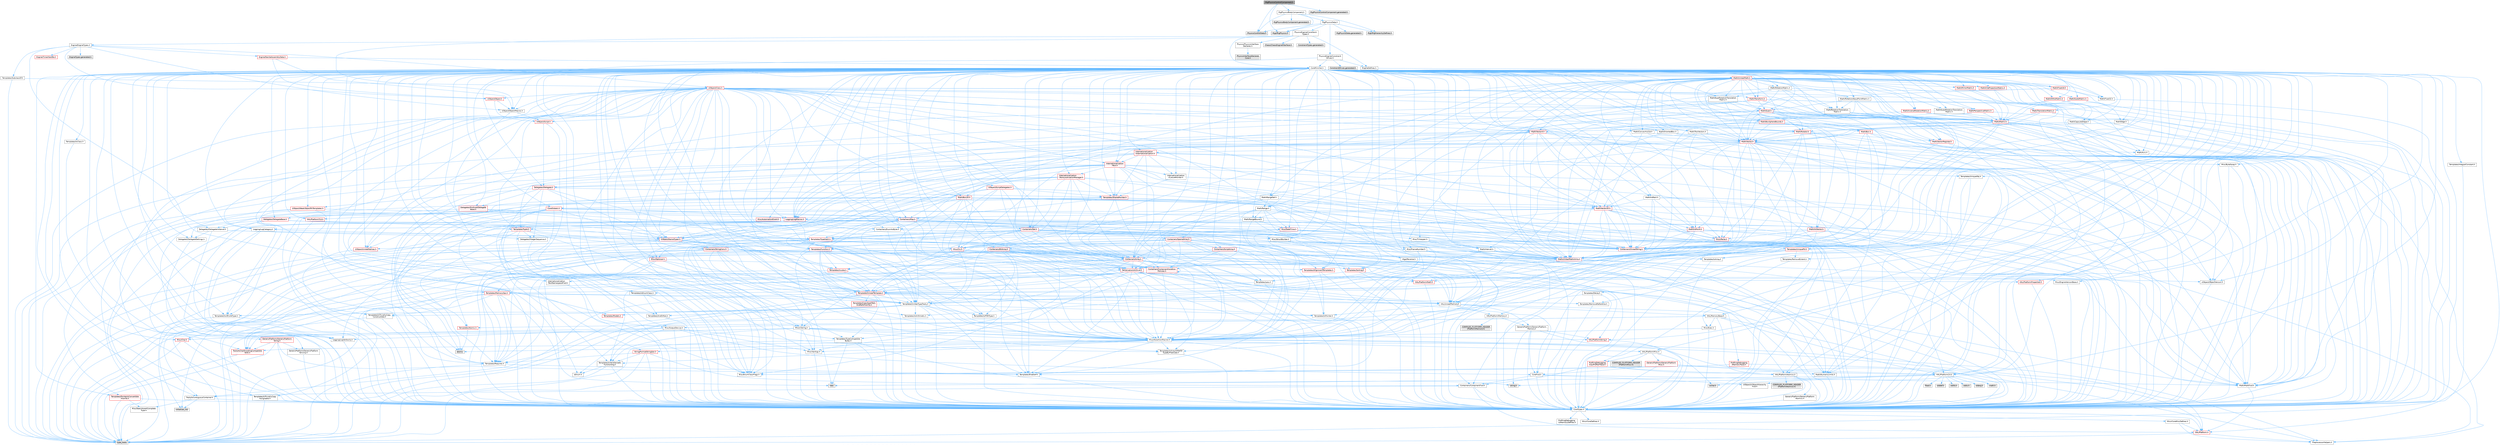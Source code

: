 digraph "RigPhysicsControlComponent.h"
{
 // INTERACTIVE_SVG=YES
 // LATEX_PDF_SIZE
  bgcolor="transparent";
  edge [fontname=Helvetica,fontsize=10,labelfontname=Helvetica,labelfontsize=10];
  node [fontname=Helvetica,fontsize=10,shape=box,height=0.2,width=0.4];
  Node1 [id="Node000001",label="RigPhysicsControlComponent.h",height=0.2,width=0.4,color="gray40", fillcolor="grey60", style="filled", fontcolor="black",tooltip=" "];
  Node1 -> Node2 [id="edge1_Node000001_Node000002",color="steelblue1",style="solid",tooltip=" "];
  Node2 [id="Node000002",label="PhysicsControlData.h",height=0.2,width=0.4,color="grey60", fillcolor="#E0E0E0", style="filled",tooltip=" "];
  Node1 -> Node3 [id="edge2_Node000001_Node000003",color="steelblue1",style="solid",tooltip=" "];
  Node3 [id="Node000003",label="RigPhysicsBodyComponent.h",height=0.2,width=0.4,color="grey40", fillcolor="white", style="filled",URL="$d1/d96/RigPhysicsBodyComponent_8h.html",tooltip=" "];
  Node3 -> Node4 [id="edge3_Node000003_Node000004",color="steelblue1",style="solid",tooltip=" "];
  Node4 [id="Node000004",label="RigPhysicsData.h",height=0.2,width=0.4,color="grey40", fillcolor="white", style="filled",URL="$d7/d66/RigPhysicsData_8h.html",tooltip=" "];
  Node4 -> Node2 [id="edge4_Node000004_Node000002",color="steelblue1",style="solid",tooltip=" "];
  Node4 -> Node5 [id="edge5_Node000004_Node000005",color="steelblue1",style="solid",tooltip=" "];
  Node5 [id="Node000005",label="Rigs/RigPhysics.h",height=0.2,width=0.4,color="grey60", fillcolor="#E0E0E0", style="filled",tooltip=" "];
  Node4 -> Node6 [id="edge6_Node000004_Node000006",color="steelblue1",style="solid",tooltip=" "];
  Node6 [id="Node000006",label="Rigs/RigHierarchyDefines.h",height=0.2,width=0.4,color="grey60", fillcolor="#E0E0E0", style="filled",tooltip=" "];
  Node4 -> Node7 [id="edge7_Node000004_Node000007",color="steelblue1",style="solid",tooltip=" "];
  Node7 [id="Node000007",label="PhysicsEngine/Constraint\lTypes.h",height=0.2,width=0.4,color="grey40", fillcolor="white", style="filled",URL="$d7/dd1/ConstraintTypes_8h.html",tooltip=" "];
  Node7 -> Node8 [id="edge8_Node000007_Node000008",color="steelblue1",style="solid",tooltip=" "];
  Node8 [id="Node000008",label="CoreMinimal.h",height=0.2,width=0.4,color="grey40", fillcolor="white", style="filled",URL="$d7/d67/CoreMinimal_8h.html",tooltip=" "];
  Node8 -> Node9 [id="edge9_Node000008_Node000009",color="steelblue1",style="solid",tooltip=" "];
  Node9 [id="Node000009",label="CoreTypes.h",height=0.2,width=0.4,color="grey40", fillcolor="white", style="filled",URL="$dc/dec/CoreTypes_8h.html",tooltip=" "];
  Node9 -> Node10 [id="edge10_Node000009_Node000010",color="steelblue1",style="solid",tooltip=" "];
  Node10 [id="Node000010",label="HAL/Platform.h",height=0.2,width=0.4,color="red", fillcolor="#FFF0F0", style="filled",URL="$d9/dd0/Platform_8h.html",tooltip=" "];
  Node10 -> Node13 [id="edge11_Node000010_Node000013",color="steelblue1",style="solid",tooltip=" "];
  Node13 [id="Node000013",label="type_traits",height=0.2,width=0.4,color="grey60", fillcolor="#E0E0E0", style="filled",tooltip=" "];
  Node10 -> Node14 [id="edge12_Node000010_Node000014",color="steelblue1",style="solid",tooltip=" "];
  Node14 [id="Node000014",label="PreprocessorHelpers.h",height=0.2,width=0.4,color="grey40", fillcolor="white", style="filled",URL="$db/ddb/PreprocessorHelpers_8h.html",tooltip=" "];
  Node9 -> Node20 [id="edge13_Node000009_Node000020",color="steelblue1",style="solid",tooltip=" "];
  Node20 [id="Node000020",label="ProfilingDebugging\l/UMemoryDefines.h",height=0.2,width=0.4,color="grey40", fillcolor="white", style="filled",URL="$d2/da2/UMemoryDefines_8h.html",tooltip=" "];
  Node9 -> Node21 [id="edge14_Node000009_Node000021",color="steelblue1",style="solid",tooltip=" "];
  Node21 [id="Node000021",label="Misc/CoreMiscDefines.h",height=0.2,width=0.4,color="grey40", fillcolor="white", style="filled",URL="$da/d38/CoreMiscDefines_8h.html",tooltip=" "];
  Node21 -> Node10 [id="edge15_Node000021_Node000010",color="steelblue1",style="solid",tooltip=" "];
  Node21 -> Node14 [id="edge16_Node000021_Node000014",color="steelblue1",style="solid",tooltip=" "];
  Node9 -> Node22 [id="edge17_Node000009_Node000022",color="steelblue1",style="solid",tooltip=" "];
  Node22 [id="Node000022",label="Misc/CoreDefines.h",height=0.2,width=0.4,color="grey40", fillcolor="white", style="filled",URL="$d3/dd2/CoreDefines_8h.html",tooltip=" "];
  Node8 -> Node23 [id="edge18_Node000008_Node000023",color="steelblue1",style="solid",tooltip=" "];
  Node23 [id="Node000023",label="CoreFwd.h",height=0.2,width=0.4,color="grey40", fillcolor="white", style="filled",URL="$d1/d1e/CoreFwd_8h.html",tooltip=" "];
  Node23 -> Node9 [id="edge19_Node000023_Node000009",color="steelblue1",style="solid",tooltip=" "];
  Node23 -> Node24 [id="edge20_Node000023_Node000024",color="steelblue1",style="solid",tooltip=" "];
  Node24 [id="Node000024",label="Containers/ContainersFwd.h",height=0.2,width=0.4,color="grey40", fillcolor="white", style="filled",URL="$d4/d0a/ContainersFwd_8h.html",tooltip=" "];
  Node24 -> Node10 [id="edge21_Node000024_Node000010",color="steelblue1",style="solid",tooltip=" "];
  Node24 -> Node9 [id="edge22_Node000024_Node000009",color="steelblue1",style="solid",tooltip=" "];
  Node24 -> Node25 [id="edge23_Node000024_Node000025",color="steelblue1",style="solid",tooltip=" "];
  Node25 [id="Node000025",label="Traits/IsContiguousContainer.h",height=0.2,width=0.4,color="grey40", fillcolor="white", style="filled",URL="$d5/d3c/IsContiguousContainer_8h.html",tooltip=" "];
  Node25 -> Node9 [id="edge24_Node000025_Node000009",color="steelblue1",style="solid",tooltip=" "];
  Node25 -> Node26 [id="edge25_Node000025_Node000026",color="steelblue1",style="solid",tooltip=" "];
  Node26 [id="Node000026",label="Misc/StaticAssertComplete\lType.h",height=0.2,width=0.4,color="grey40", fillcolor="white", style="filled",URL="$d5/d4e/StaticAssertCompleteType_8h.html",tooltip=" "];
  Node25 -> Node27 [id="edge26_Node000025_Node000027",color="steelblue1",style="solid",tooltip=" "];
  Node27 [id="Node000027",label="initializer_list",height=0.2,width=0.4,color="grey60", fillcolor="#E0E0E0", style="filled",tooltip=" "];
  Node23 -> Node28 [id="edge27_Node000023_Node000028",color="steelblue1",style="solid",tooltip=" "];
  Node28 [id="Node000028",label="Math/MathFwd.h",height=0.2,width=0.4,color="grey40", fillcolor="white", style="filled",URL="$d2/d10/MathFwd_8h.html",tooltip=" "];
  Node28 -> Node10 [id="edge28_Node000028_Node000010",color="steelblue1",style="solid",tooltip=" "];
  Node23 -> Node29 [id="edge29_Node000023_Node000029",color="steelblue1",style="solid",tooltip=" "];
  Node29 [id="Node000029",label="UObject/UObjectHierarchy\lFwd.h",height=0.2,width=0.4,color="grey40", fillcolor="white", style="filled",URL="$d3/d13/UObjectHierarchyFwd_8h.html",tooltip=" "];
  Node8 -> Node29 [id="edge30_Node000008_Node000029",color="steelblue1",style="solid",tooltip=" "];
  Node8 -> Node24 [id="edge31_Node000008_Node000024",color="steelblue1",style="solid",tooltip=" "];
  Node8 -> Node30 [id="edge32_Node000008_Node000030",color="steelblue1",style="solid",tooltip=" "];
  Node30 [id="Node000030",label="Misc/VarArgs.h",height=0.2,width=0.4,color="grey40", fillcolor="white", style="filled",URL="$d5/d6f/VarArgs_8h.html",tooltip=" "];
  Node30 -> Node9 [id="edge33_Node000030_Node000009",color="steelblue1",style="solid",tooltip=" "];
  Node8 -> Node31 [id="edge34_Node000008_Node000031",color="steelblue1",style="solid",tooltip=" "];
  Node31 [id="Node000031",label="Logging/LogVerbosity.h",height=0.2,width=0.4,color="grey40", fillcolor="white", style="filled",URL="$d2/d8f/LogVerbosity_8h.html",tooltip=" "];
  Node31 -> Node9 [id="edge35_Node000031_Node000009",color="steelblue1",style="solid",tooltip=" "];
  Node8 -> Node32 [id="edge36_Node000008_Node000032",color="steelblue1",style="solid",tooltip=" "];
  Node32 [id="Node000032",label="Misc/OutputDevice.h",height=0.2,width=0.4,color="grey40", fillcolor="white", style="filled",URL="$d7/d32/OutputDevice_8h.html",tooltip=" "];
  Node32 -> Node23 [id="edge37_Node000032_Node000023",color="steelblue1",style="solid",tooltip=" "];
  Node32 -> Node9 [id="edge38_Node000032_Node000009",color="steelblue1",style="solid",tooltip=" "];
  Node32 -> Node31 [id="edge39_Node000032_Node000031",color="steelblue1",style="solid",tooltip=" "];
  Node32 -> Node30 [id="edge40_Node000032_Node000030",color="steelblue1",style="solid",tooltip=" "];
  Node32 -> Node33 [id="edge41_Node000032_Node000033",color="steelblue1",style="solid",tooltip=" "];
  Node33 [id="Node000033",label="Templates/IsArrayOrRefOf\lTypeByPredicate.h",height=0.2,width=0.4,color="grey40", fillcolor="white", style="filled",URL="$d6/da1/IsArrayOrRefOfTypeByPredicate_8h.html",tooltip=" "];
  Node33 -> Node9 [id="edge42_Node000033_Node000009",color="steelblue1",style="solid",tooltip=" "];
  Node32 -> Node34 [id="edge43_Node000032_Node000034",color="steelblue1",style="solid",tooltip=" "];
  Node34 [id="Node000034",label="Templates/IsValidVariadic\lFunctionArg.h",height=0.2,width=0.4,color="grey40", fillcolor="white", style="filled",URL="$d0/dc8/IsValidVariadicFunctionArg_8h.html",tooltip=" "];
  Node34 -> Node9 [id="edge44_Node000034_Node000009",color="steelblue1",style="solid",tooltip=" "];
  Node34 -> Node35 [id="edge45_Node000034_Node000035",color="steelblue1",style="solid",tooltip=" "];
  Node35 [id="Node000035",label="IsEnum.h",height=0.2,width=0.4,color="grey40", fillcolor="white", style="filled",URL="$d4/de5/IsEnum_8h.html",tooltip=" "];
  Node34 -> Node13 [id="edge46_Node000034_Node000013",color="steelblue1",style="solid",tooltip=" "];
  Node32 -> Node36 [id="edge47_Node000032_Node000036",color="steelblue1",style="solid",tooltip=" "];
  Node36 [id="Node000036",label="Traits/IsCharEncodingCompatible\lWith.h",height=0.2,width=0.4,color="red", fillcolor="#FFF0F0", style="filled",URL="$df/dd1/IsCharEncodingCompatibleWith_8h.html",tooltip=" "];
  Node36 -> Node13 [id="edge48_Node000036_Node000013",color="steelblue1",style="solid",tooltip=" "];
  Node8 -> Node38 [id="edge49_Node000008_Node000038",color="steelblue1",style="solid",tooltip=" "];
  Node38 [id="Node000038",label="HAL/PlatformCrt.h",height=0.2,width=0.4,color="grey40", fillcolor="white", style="filled",URL="$d8/d75/PlatformCrt_8h.html",tooltip=" "];
  Node38 -> Node39 [id="edge50_Node000038_Node000039",color="steelblue1",style="solid",tooltip=" "];
  Node39 [id="Node000039",label="new",height=0.2,width=0.4,color="grey60", fillcolor="#E0E0E0", style="filled",tooltip=" "];
  Node38 -> Node40 [id="edge51_Node000038_Node000040",color="steelblue1",style="solid",tooltip=" "];
  Node40 [id="Node000040",label="wchar.h",height=0.2,width=0.4,color="grey60", fillcolor="#E0E0E0", style="filled",tooltip=" "];
  Node38 -> Node41 [id="edge52_Node000038_Node000041",color="steelblue1",style="solid",tooltip=" "];
  Node41 [id="Node000041",label="stddef.h",height=0.2,width=0.4,color="grey60", fillcolor="#E0E0E0", style="filled",tooltip=" "];
  Node38 -> Node42 [id="edge53_Node000038_Node000042",color="steelblue1",style="solid",tooltip=" "];
  Node42 [id="Node000042",label="stdlib.h",height=0.2,width=0.4,color="grey60", fillcolor="#E0E0E0", style="filled",tooltip=" "];
  Node38 -> Node43 [id="edge54_Node000038_Node000043",color="steelblue1",style="solid",tooltip=" "];
  Node43 [id="Node000043",label="stdio.h",height=0.2,width=0.4,color="grey60", fillcolor="#E0E0E0", style="filled",tooltip=" "];
  Node38 -> Node44 [id="edge55_Node000038_Node000044",color="steelblue1",style="solid",tooltip=" "];
  Node44 [id="Node000044",label="stdarg.h",height=0.2,width=0.4,color="grey60", fillcolor="#E0E0E0", style="filled",tooltip=" "];
  Node38 -> Node45 [id="edge56_Node000038_Node000045",color="steelblue1",style="solid",tooltip=" "];
  Node45 [id="Node000045",label="math.h",height=0.2,width=0.4,color="grey60", fillcolor="#E0E0E0", style="filled",tooltip=" "];
  Node38 -> Node46 [id="edge57_Node000038_Node000046",color="steelblue1",style="solid",tooltip=" "];
  Node46 [id="Node000046",label="float.h",height=0.2,width=0.4,color="grey60", fillcolor="#E0E0E0", style="filled",tooltip=" "];
  Node38 -> Node47 [id="edge58_Node000038_Node000047",color="steelblue1",style="solid",tooltip=" "];
  Node47 [id="Node000047",label="string.h",height=0.2,width=0.4,color="grey60", fillcolor="#E0E0E0", style="filled",tooltip=" "];
  Node8 -> Node48 [id="edge59_Node000008_Node000048",color="steelblue1",style="solid",tooltip=" "];
  Node48 [id="Node000048",label="HAL/PlatformMisc.h",height=0.2,width=0.4,color="grey40", fillcolor="white", style="filled",URL="$d0/df5/PlatformMisc_8h.html",tooltip=" "];
  Node48 -> Node9 [id="edge60_Node000048_Node000009",color="steelblue1",style="solid",tooltip=" "];
  Node48 -> Node49 [id="edge61_Node000048_Node000049",color="steelblue1",style="solid",tooltip=" "];
  Node49 [id="Node000049",label="GenericPlatform/GenericPlatform\lMisc.h",height=0.2,width=0.4,color="red", fillcolor="#FFF0F0", style="filled",URL="$db/d9a/GenericPlatformMisc_8h.html",tooltip=" "];
  Node49 -> Node23 [id="edge62_Node000049_Node000023",color="steelblue1",style="solid",tooltip=" "];
  Node49 -> Node9 [id="edge63_Node000049_Node000009",color="steelblue1",style="solid",tooltip=" "];
  Node49 -> Node38 [id="edge64_Node000049_Node000038",color="steelblue1",style="solid",tooltip=" "];
  Node49 -> Node53 [id="edge65_Node000049_Node000053",color="steelblue1",style="solid",tooltip=" "];
  Node53 [id="Node000053",label="Math/NumericLimits.h",height=0.2,width=0.4,color="grey40", fillcolor="white", style="filled",URL="$df/d1b/NumericLimits_8h.html",tooltip=" "];
  Node53 -> Node9 [id="edge66_Node000053_Node000009",color="steelblue1",style="solid",tooltip=" "];
  Node49 -> Node55 [id="edge67_Node000049_Node000055",color="steelblue1",style="solid",tooltip=" "];
  Node55 [id="Node000055",label="Misc/EnumClassFlags.h",height=0.2,width=0.4,color="grey40", fillcolor="white", style="filled",URL="$d8/de7/EnumClassFlags_8h.html",tooltip=" "];
  Node48 -> Node58 [id="edge68_Node000048_Node000058",color="steelblue1",style="solid",tooltip=" "];
  Node58 [id="Node000058",label="COMPILED_PLATFORM_HEADER\l(PlatformMisc.h)",height=0.2,width=0.4,color="grey60", fillcolor="#E0E0E0", style="filled",tooltip=" "];
  Node48 -> Node59 [id="edge69_Node000048_Node000059",color="steelblue1",style="solid",tooltip=" "];
  Node59 [id="Node000059",label="ProfilingDebugging\l/CpuProfilerTrace.h",height=0.2,width=0.4,color="red", fillcolor="#FFF0F0", style="filled",URL="$da/dcb/CpuProfilerTrace_8h.html",tooltip=" "];
  Node59 -> Node9 [id="edge70_Node000059_Node000009",color="steelblue1",style="solid",tooltip=" "];
  Node59 -> Node24 [id="edge71_Node000059_Node000024",color="steelblue1",style="solid",tooltip=" "];
  Node59 -> Node60 [id="edge72_Node000059_Node000060",color="steelblue1",style="solid",tooltip=" "];
  Node60 [id="Node000060",label="HAL/PlatformAtomics.h",height=0.2,width=0.4,color="grey40", fillcolor="white", style="filled",URL="$d3/d36/PlatformAtomics_8h.html",tooltip=" "];
  Node60 -> Node9 [id="edge73_Node000060_Node000009",color="steelblue1",style="solid",tooltip=" "];
  Node60 -> Node61 [id="edge74_Node000060_Node000061",color="steelblue1",style="solid",tooltip=" "];
  Node61 [id="Node000061",label="GenericPlatform/GenericPlatform\lAtomics.h",height=0.2,width=0.4,color="grey40", fillcolor="white", style="filled",URL="$da/d72/GenericPlatformAtomics_8h.html",tooltip=" "];
  Node61 -> Node9 [id="edge75_Node000061_Node000009",color="steelblue1",style="solid",tooltip=" "];
  Node60 -> Node62 [id="edge76_Node000060_Node000062",color="steelblue1",style="solid",tooltip=" "];
  Node62 [id="Node000062",label="COMPILED_PLATFORM_HEADER\l(PlatformAtomics.h)",height=0.2,width=0.4,color="grey60", fillcolor="#E0E0E0", style="filled",tooltip=" "];
  Node59 -> Node14 [id="edge77_Node000059_Node000014",color="steelblue1",style="solid",tooltip=" "];
  Node8 -> Node67 [id="edge78_Node000008_Node000067",color="steelblue1",style="solid",tooltip=" "];
  Node67 [id="Node000067",label="Misc/AssertionMacros.h",height=0.2,width=0.4,color="grey40", fillcolor="white", style="filled",URL="$d0/dfa/AssertionMacros_8h.html",tooltip=" "];
  Node67 -> Node9 [id="edge79_Node000067_Node000009",color="steelblue1",style="solid",tooltip=" "];
  Node67 -> Node10 [id="edge80_Node000067_Node000010",color="steelblue1",style="solid",tooltip=" "];
  Node67 -> Node48 [id="edge81_Node000067_Node000048",color="steelblue1",style="solid",tooltip=" "];
  Node67 -> Node14 [id="edge82_Node000067_Node000014",color="steelblue1",style="solid",tooltip=" "];
  Node67 -> Node68 [id="edge83_Node000067_Node000068",color="steelblue1",style="solid",tooltip=" "];
  Node68 [id="Node000068",label="Templates/EnableIf.h",height=0.2,width=0.4,color="grey40", fillcolor="white", style="filled",URL="$d7/d60/EnableIf_8h.html",tooltip=" "];
  Node68 -> Node9 [id="edge84_Node000068_Node000009",color="steelblue1",style="solid",tooltip=" "];
  Node67 -> Node33 [id="edge85_Node000067_Node000033",color="steelblue1",style="solid",tooltip=" "];
  Node67 -> Node34 [id="edge86_Node000067_Node000034",color="steelblue1",style="solid",tooltip=" "];
  Node67 -> Node36 [id="edge87_Node000067_Node000036",color="steelblue1",style="solid",tooltip=" "];
  Node67 -> Node30 [id="edge88_Node000067_Node000030",color="steelblue1",style="solid",tooltip=" "];
  Node67 -> Node69 [id="edge89_Node000067_Node000069",color="steelblue1",style="solid",tooltip=" "];
  Node69 [id="Node000069",label="String/FormatStringSan.h",height=0.2,width=0.4,color="red", fillcolor="#FFF0F0", style="filled",URL="$d3/d8b/FormatStringSan_8h.html",tooltip=" "];
  Node69 -> Node13 [id="edge90_Node000069_Node000013",color="steelblue1",style="solid",tooltip=" "];
  Node69 -> Node9 [id="edge91_Node000069_Node000009",color="steelblue1",style="solid",tooltip=" "];
  Node69 -> Node70 [id="edge92_Node000069_Node000070",color="steelblue1",style="solid",tooltip=" "];
  Node70 [id="Node000070",label="Templates/Requires.h",height=0.2,width=0.4,color="grey40", fillcolor="white", style="filled",URL="$dc/d96/Requires_8h.html",tooltip=" "];
  Node70 -> Node68 [id="edge93_Node000070_Node000068",color="steelblue1",style="solid",tooltip=" "];
  Node70 -> Node13 [id="edge94_Node000070_Node000013",color="steelblue1",style="solid",tooltip=" "];
  Node69 -> Node34 [id="edge95_Node000069_Node000034",color="steelblue1",style="solid",tooltip=" "];
  Node69 -> Node24 [id="edge96_Node000069_Node000024",color="steelblue1",style="solid",tooltip=" "];
  Node67 -> Node75 [id="edge97_Node000067_Node000075",color="steelblue1",style="solid",tooltip=" "];
  Node75 [id="Node000075",label="atomic",height=0.2,width=0.4,color="grey60", fillcolor="#E0E0E0", style="filled",tooltip=" "];
  Node8 -> Node76 [id="edge98_Node000008_Node000076",color="steelblue1",style="solid",tooltip=" "];
  Node76 [id="Node000076",label="Templates/IsPointer.h",height=0.2,width=0.4,color="grey40", fillcolor="white", style="filled",URL="$d7/d05/IsPointer_8h.html",tooltip=" "];
  Node76 -> Node9 [id="edge99_Node000076_Node000009",color="steelblue1",style="solid",tooltip=" "];
  Node8 -> Node77 [id="edge100_Node000008_Node000077",color="steelblue1",style="solid",tooltip=" "];
  Node77 [id="Node000077",label="HAL/PlatformMemory.h",height=0.2,width=0.4,color="grey40", fillcolor="white", style="filled",URL="$de/d68/PlatformMemory_8h.html",tooltip=" "];
  Node77 -> Node9 [id="edge101_Node000077_Node000009",color="steelblue1",style="solid",tooltip=" "];
  Node77 -> Node78 [id="edge102_Node000077_Node000078",color="steelblue1",style="solid",tooltip=" "];
  Node78 [id="Node000078",label="GenericPlatform/GenericPlatform\lMemory.h",height=0.2,width=0.4,color="grey40", fillcolor="white", style="filled",URL="$dd/d22/GenericPlatformMemory_8h.html",tooltip=" "];
  Node78 -> Node23 [id="edge103_Node000078_Node000023",color="steelblue1",style="solid",tooltip=" "];
  Node78 -> Node9 [id="edge104_Node000078_Node000009",color="steelblue1",style="solid",tooltip=" "];
  Node78 -> Node79 [id="edge105_Node000078_Node000079",color="steelblue1",style="solid",tooltip=" "];
  Node79 [id="Node000079",label="HAL/PlatformString.h",height=0.2,width=0.4,color="red", fillcolor="#FFF0F0", style="filled",URL="$db/db5/PlatformString_8h.html",tooltip=" "];
  Node79 -> Node9 [id="edge106_Node000079_Node000009",color="steelblue1",style="solid",tooltip=" "];
  Node78 -> Node47 [id="edge107_Node000078_Node000047",color="steelblue1",style="solid",tooltip=" "];
  Node78 -> Node40 [id="edge108_Node000078_Node000040",color="steelblue1",style="solid",tooltip=" "];
  Node77 -> Node81 [id="edge109_Node000077_Node000081",color="steelblue1",style="solid",tooltip=" "];
  Node81 [id="Node000081",label="COMPILED_PLATFORM_HEADER\l(PlatformMemory.h)",height=0.2,width=0.4,color="grey60", fillcolor="#E0E0E0", style="filled",tooltip=" "];
  Node8 -> Node60 [id="edge110_Node000008_Node000060",color="steelblue1",style="solid",tooltip=" "];
  Node8 -> Node82 [id="edge111_Node000008_Node000082",color="steelblue1",style="solid",tooltip=" "];
  Node82 [id="Node000082",label="Misc/Exec.h",height=0.2,width=0.4,color="grey40", fillcolor="white", style="filled",URL="$de/ddb/Exec_8h.html",tooltip=" "];
  Node82 -> Node9 [id="edge112_Node000082_Node000009",color="steelblue1",style="solid",tooltip=" "];
  Node82 -> Node67 [id="edge113_Node000082_Node000067",color="steelblue1",style="solid",tooltip=" "];
  Node8 -> Node83 [id="edge114_Node000008_Node000083",color="steelblue1",style="solid",tooltip=" "];
  Node83 [id="Node000083",label="HAL/MemoryBase.h",height=0.2,width=0.4,color="grey40", fillcolor="white", style="filled",URL="$d6/d9f/MemoryBase_8h.html",tooltip=" "];
  Node83 -> Node9 [id="edge115_Node000083_Node000009",color="steelblue1",style="solid",tooltip=" "];
  Node83 -> Node60 [id="edge116_Node000083_Node000060",color="steelblue1",style="solid",tooltip=" "];
  Node83 -> Node38 [id="edge117_Node000083_Node000038",color="steelblue1",style="solid",tooltip=" "];
  Node83 -> Node82 [id="edge118_Node000083_Node000082",color="steelblue1",style="solid",tooltip=" "];
  Node83 -> Node32 [id="edge119_Node000083_Node000032",color="steelblue1",style="solid",tooltip=" "];
  Node83 -> Node84 [id="edge120_Node000083_Node000084",color="steelblue1",style="solid",tooltip=" "];
  Node84 [id="Node000084",label="Templates/Atomic.h",height=0.2,width=0.4,color="red", fillcolor="#FFF0F0", style="filled",URL="$d3/d91/Atomic_8h.html",tooltip=" "];
  Node84 -> Node75 [id="edge121_Node000084_Node000075",color="steelblue1",style="solid",tooltip=" "];
  Node8 -> Node93 [id="edge122_Node000008_Node000093",color="steelblue1",style="solid",tooltip=" "];
  Node93 [id="Node000093",label="HAL/UnrealMemory.h",height=0.2,width=0.4,color="grey40", fillcolor="white", style="filled",URL="$d9/d96/UnrealMemory_8h.html",tooltip=" "];
  Node93 -> Node9 [id="edge123_Node000093_Node000009",color="steelblue1",style="solid",tooltip=" "];
  Node93 -> Node78 [id="edge124_Node000093_Node000078",color="steelblue1",style="solid",tooltip=" "];
  Node93 -> Node83 [id="edge125_Node000093_Node000083",color="steelblue1",style="solid",tooltip=" "];
  Node93 -> Node77 [id="edge126_Node000093_Node000077",color="steelblue1",style="solid",tooltip=" "];
  Node93 -> Node94 [id="edge127_Node000093_Node000094",color="steelblue1",style="solid",tooltip=" "];
  Node94 [id="Node000094",label="ProfilingDebugging\l/MemoryTrace.h",height=0.2,width=0.4,color="red", fillcolor="#FFF0F0", style="filled",URL="$da/dd7/MemoryTrace_8h.html",tooltip=" "];
  Node94 -> Node10 [id="edge128_Node000094_Node000010",color="steelblue1",style="solid",tooltip=" "];
  Node94 -> Node55 [id="edge129_Node000094_Node000055",color="steelblue1",style="solid",tooltip=" "];
  Node93 -> Node76 [id="edge130_Node000093_Node000076",color="steelblue1",style="solid",tooltip=" "];
  Node8 -> Node95 [id="edge131_Node000008_Node000095",color="steelblue1",style="solid",tooltip=" "];
  Node95 [id="Node000095",label="Templates/IsArithmetic.h",height=0.2,width=0.4,color="grey40", fillcolor="white", style="filled",URL="$d2/d5d/IsArithmetic_8h.html",tooltip=" "];
  Node95 -> Node9 [id="edge132_Node000095_Node000009",color="steelblue1",style="solid",tooltip=" "];
  Node8 -> Node89 [id="edge133_Node000008_Node000089",color="steelblue1",style="solid",tooltip=" "];
  Node89 [id="Node000089",label="Templates/AndOrNot.h",height=0.2,width=0.4,color="grey40", fillcolor="white", style="filled",URL="$db/d0a/AndOrNot_8h.html",tooltip=" "];
  Node89 -> Node9 [id="edge134_Node000089_Node000009",color="steelblue1",style="solid",tooltip=" "];
  Node8 -> Node96 [id="edge135_Node000008_Node000096",color="steelblue1",style="solid",tooltip=" "];
  Node96 [id="Node000096",label="Templates/IsPODType.h",height=0.2,width=0.4,color="grey40", fillcolor="white", style="filled",URL="$d7/db1/IsPODType_8h.html",tooltip=" "];
  Node96 -> Node9 [id="edge136_Node000096_Node000009",color="steelblue1",style="solid",tooltip=" "];
  Node8 -> Node97 [id="edge137_Node000008_Node000097",color="steelblue1",style="solid",tooltip=" "];
  Node97 [id="Node000097",label="Templates/IsUECoreType.h",height=0.2,width=0.4,color="grey40", fillcolor="white", style="filled",URL="$d1/db8/IsUECoreType_8h.html",tooltip=" "];
  Node97 -> Node9 [id="edge138_Node000097_Node000009",color="steelblue1",style="solid",tooltip=" "];
  Node97 -> Node13 [id="edge139_Node000097_Node000013",color="steelblue1",style="solid",tooltip=" "];
  Node8 -> Node90 [id="edge140_Node000008_Node000090",color="steelblue1",style="solid",tooltip=" "];
  Node90 [id="Node000090",label="Templates/IsTriviallyCopy\lConstructible.h",height=0.2,width=0.4,color="grey40", fillcolor="white", style="filled",URL="$d3/d78/IsTriviallyCopyConstructible_8h.html",tooltip=" "];
  Node90 -> Node9 [id="edge141_Node000090_Node000009",color="steelblue1",style="solid",tooltip=" "];
  Node90 -> Node13 [id="edge142_Node000090_Node000013",color="steelblue1",style="solid",tooltip=" "];
  Node8 -> Node98 [id="edge143_Node000008_Node000098",color="steelblue1",style="solid",tooltip=" "];
  Node98 [id="Node000098",label="Templates/UnrealTypeTraits.h",height=0.2,width=0.4,color="grey40", fillcolor="white", style="filled",URL="$d2/d2d/UnrealTypeTraits_8h.html",tooltip=" "];
  Node98 -> Node9 [id="edge144_Node000098_Node000009",color="steelblue1",style="solid",tooltip=" "];
  Node98 -> Node76 [id="edge145_Node000098_Node000076",color="steelblue1",style="solid",tooltip=" "];
  Node98 -> Node67 [id="edge146_Node000098_Node000067",color="steelblue1",style="solid",tooltip=" "];
  Node98 -> Node89 [id="edge147_Node000098_Node000089",color="steelblue1",style="solid",tooltip=" "];
  Node98 -> Node68 [id="edge148_Node000098_Node000068",color="steelblue1",style="solid",tooltip=" "];
  Node98 -> Node95 [id="edge149_Node000098_Node000095",color="steelblue1",style="solid",tooltip=" "];
  Node98 -> Node35 [id="edge150_Node000098_Node000035",color="steelblue1",style="solid",tooltip=" "];
  Node98 -> Node99 [id="edge151_Node000098_Node000099",color="steelblue1",style="solid",tooltip=" "];
  Node99 [id="Node000099",label="Templates/Models.h",height=0.2,width=0.4,color="red", fillcolor="#FFF0F0", style="filled",URL="$d3/d0c/Models_8h.html",tooltip=" "];
  Node98 -> Node96 [id="edge152_Node000098_Node000096",color="steelblue1",style="solid",tooltip=" "];
  Node98 -> Node97 [id="edge153_Node000098_Node000097",color="steelblue1",style="solid",tooltip=" "];
  Node98 -> Node90 [id="edge154_Node000098_Node000090",color="steelblue1",style="solid",tooltip=" "];
  Node8 -> Node68 [id="edge155_Node000008_Node000068",color="steelblue1",style="solid",tooltip=" "];
  Node8 -> Node100 [id="edge156_Node000008_Node000100",color="steelblue1",style="solid",tooltip=" "];
  Node100 [id="Node000100",label="Templates/RemoveReference.h",height=0.2,width=0.4,color="grey40", fillcolor="white", style="filled",URL="$da/dbe/RemoveReference_8h.html",tooltip=" "];
  Node100 -> Node9 [id="edge157_Node000100_Node000009",color="steelblue1",style="solid",tooltip=" "];
  Node8 -> Node101 [id="edge158_Node000008_Node000101",color="steelblue1",style="solid",tooltip=" "];
  Node101 [id="Node000101",label="Templates/IntegralConstant.h",height=0.2,width=0.4,color="grey40", fillcolor="white", style="filled",URL="$db/d1b/IntegralConstant_8h.html",tooltip=" "];
  Node101 -> Node9 [id="edge159_Node000101_Node000009",color="steelblue1",style="solid",tooltip=" "];
  Node8 -> Node102 [id="edge160_Node000008_Node000102",color="steelblue1",style="solid",tooltip=" "];
  Node102 [id="Node000102",label="Templates/IsClass.h",height=0.2,width=0.4,color="grey40", fillcolor="white", style="filled",URL="$db/dcb/IsClass_8h.html",tooltip=" "];
  Node102 -> Node9 [id="edge161_Node000102_Node000009",color="steelblue1",style="solid",tooltip=" "];
  Node8 -> Node103 [id="edge162_Node000008_Node000103",color="steelblue1",style="solid",tooltip=" "];
  Node103 [id="Node000103",label="Templates/TypeCompatible\lBytes.h",height=0.2,width=0.4,color="grey40", fillcolor="white", style="filled",URL="$df/d0a/TypeCompatibleBytes_8h.html",tooltip=" "];
  Node103 -> Node9 [id="edge163_Node000103_Node000009",color="steelblue1",style="solid",tooltip=" "];
  Node103 -> Node47 [id="edge164_Node000103_Node000047",color="steelblue1",style="solid",tooltip=" "];
  Node103 -> Node39 [id="edge165_Node000103_Node000039",color="steelblue1",style="solid",tooltip=" "];
  Node103 -> Node13 [id="edge166_Node000103_Node000013",color="steelblue1",style="solid",tooltip=" "];
  Node8 -> Node25 [id="edge167_Node000008_Node000025",color="steelblue1",style="solid",tooltip=" "];
  Node8 -> Node104 [id="edge168_Node000008_Node000104",color="steelblue1",style="solid",tooltip=" "];
  Node104 [id="Node000104",label="Templates/UnrealTemplate.h",height=0.2,width=0.4,color="red", fillcolor="#FFF0F0", style="filled",URL="$d4/d24/UnrealTemplate_8h.html",tooltip=" "];
  Node104 -> Node9 [id="edge169_Node000104_Node000009",color="steelblue1",style="solid",tooltip=" "];
  Node104 -> Node76 [id="edge170_Node000104_Node000076",color="steelblue1",style="solid",tooltip=" "];
  Node104 -> Node93 [id="edge171_Node000104_Node000093",color="steelblue1",style="solid",tooltip=" "];
  Node104 -> Node105 [id="edge172_Node000104_Node000105",color="steelblue1",style="solid",tooltip=" "];
  Node105 [id="Node000105",label="Templates/CopyQualifiers\lAndRefsFromTo.h",height=0.2,width=0.4,color="red", fillcolor="#FFF0F0", style="filled",URL="$d3/db3/CopyQualifiersAndRefsFromTo_8h.html",tooltip=" "];
  Node104 -> Node98 [id="edge173_Node000104_Node000098",color="steelblue1",style="solid",tooltip=" "];
  Node104 -> Node100 [id="edge174_Node000104_Node000100",color="steelblue1",style="solid",tooltip=" "];
  Node104 -> Node70 [id="edge175_Node000104_Node000070",color="steelblue1",style="solid",tooltip=" "];
  Node104 -> Node103 [id="edge176_Node000104_Node000103",color="steelblue1",style="solid",tooltip=" "];
  Node104 -> Node25 [id="edge177_Node000104_Node000025",color="steelblue1",style="solid",tooltip=" "];
  Node104 -> Node13 [id="edge178_Node000104_Node000013",color="steelblue1",style="solid",tooltip=" "];
  Node8 -> Node53 [id="edge179_Node000008_Node000053",color="steelblue1",style="solid",tooltip=" "];
  Node8 -> Node108 [id="edge180_Node000008_Node000108",color="steelblue1",style="solid",tooltip=" "];
  Node108 [id="Node000108",label="HAL/PlatformMath.h",height=0.2,width=0.4,color="red", fillcolor="#FFF0F0", style="filled",URL="$dc/d53/PlatformMath_8h.html",tooltip=" "];
  Node108 -> Node9 [id="edge181_Node000108_Node000009",color="steelblue1",style="solid",tooltip=" "];
  Node8 -> Node91 [id="edge182_Node000008_Node000091",color="steelblue1",style="solid",tooltip=" "];
  Node91 [id="Node000091",label="Templates/IsTriviallyCopy\lAssignable.h",height=0.2,width=0.4,color="grey40", fillcolor="white", style="filled",URL="$d2/df2/IsTriviallyCopyAssignable_8h.html",tooltip=" "];
  Node91 -> Node9 [id="edge183_Node000091_Node000009",color="steelblue1",style="solid",tooltip=" "];
  Node91 -> Node13 [id="edge184_Node000091_Node000013",color="steelblue1",style="solid",tooltip=" "];
  Node8 -> Node116 [id="edge185_Node000008_Node000116",color="steelblue1",style="solid",tooltip=" "];
  Node116 [id="Node000116",label="Templates/MemoryOps.h",height=0.2,width=0.4,color="red", fillcolor="#FFF0F0", style="filled",URL="$db/dea/MemoryOps_8h.html",tooltip=" "];
  Node116 -> Node9 [id="edge186_Node000116_Node000009",color="steelblue1",style="solid",tooltip=" "];
  Node116 -> Node93 [id="edge187_Node000116_Node000093",color="steelblue1",style="solid",tooltip=" "];
  Node116 -> Node91 [id="edge188_Node000116_Node000091",color="steelblue1",style="solid",tooltip=" "];
  Node116 -> Node90 [id="edge189_Node000116_Node000090",color="steelblue1",style="solid",tooltip=" "];
  Node116 -> Node70 [id="edge190_Node000116_Node000070",color="steelblue1",style="solid",tooltip=" "];
  Node116 -> Node98 [id="edge191_Node000116_Node000098",color="steelblue1",style="solid",tooltip=" "];
  Node116 -> Node39 [id="edge192_Node000116_Node000039",color="steelblue1",style="solid",tooltip=" "];
  Node116 -> Node13 [id="edge193_Node000116_Node000013",color="steelblue1",style="solid",tooltip=" "];
  Node8 -> Node117 [id="edge194_Node000008_Node000117",color="steelblue1",style="solid",tooltip=" "];
  Node117 [id="Node000117",label="Containers/ContainerAllocation\lPolicies.h",height=0.2,width=0.4,color="red", fillcolor="#FFF0F0", style="filled",URL="$d7/dff/ContainerAllocationPolicies_8h.html",tooltip=" "];
  Node117 -> Node9 [id="edge195_Node000117_Node000009",color="steelblue1",style="solid",tooltip=" "];
  Node117 -> Node117 [id="edge196_Node000117_Node000117",color="steelblue1",style="solid",tooltip=" "];
  Node117 -> Node108 [id="edge197_Node000117_Node000108",color="steelblue1",style="solid",tooltip=" "];
  Node117 -> Node93 [id="edge198_Node000117_Node000093",color="steelblue1",style="solid",tooltip=" "];
  Node117 -> Node53 [id="edge199_Node000117_Node000053",color="steelblue1",style="solid",tooltip=" "];
  Node117 -> Node67 [id="edge200_Node000117_Node000067",color="steelblue1",style="solid",tooltip=" "];
  Node117 -> Node116 [id="edge201_Node000117_Node000116",color="steelblue1",style="solid",tooltip=" "];
  Node117 -> Node103 [id="edge202_Node000117_Node000103",color="steelblue1",style="solid",tooltip=" "];
  Node117 -> Node13 [id="edge203_Node000117_Node000013",color="steelblue1",style="solid",tooltip=" "];
  Node8 -> Node120 [id="edge204_Node000008_Node000120",color="steelblue1",style="solid",tooltip=" "];
  Node120 [id="Node000120",label="Templates/IsEnumClass.h",height=0.2,width=0.4,color="grey40", fillcolor="white", style="filled",URL="$d7/d15/IsEnumClass_8h.html",tooltip=" "];
  Node120 -> Node9 [id="edge205_Node000120_Node000009",color="steelblue1",style="solid",tooltip=" "];
  Node120 -> Node89 [id="edge206_Node000120_Node000089",color="steelblue1",style="solid",tooltip=" "];
  Node8 -> Node121 [id="edge207_Node000008_Node000121",color="steelblue1",style="solid",tooltip=" "];
  Node121 [id="Node000121",label="HAL/PlatformProperties.h",height=0.2,width=0.4,color="red", fillcolor="#FFF0F0", style="filled",URL="$d9/db0/PlatformProperties_8h.html",tooltip=" "];
  Node121 -> Node9 [id="edge208_Node000121_Node000009",color="steelblue1",style="solid",tooltip=" "];
  Node8 -> Node124 [id="edge209_Node000008_Node000124",color="steelblue1",style="solid",tooltip=" "];
  Node124 [id="Node000124",label="Misc/EngineVersionBase.h",height=0.2,width=0.4,color="grey40", fillcolor="white", style="filled",URL="$d5/d2b/EngineVersionBase_8h.html",tooltip=" "];
  Node124 -> Node9 [id="edge210_Node000124_Node000009",color="steelblue1",style="solid",tooltip=" "];
  Node8 -> Node125 [id="edge211_Node000008_Node000125",color="steelblue1",style="solid",tooltip=" "];
  Node125 [id="Node000125",label="Internationalization\l/TextNamespaceFwd.h",height=0.2,width=0.4,color="grey40", fillcolor="white", style="filled",URL="$d8/d97/TextNamespaceFwd_8h.html",tooltip=" "];
  Node125 -> Node9 [id="edge212_Node000125_Node000009",color="steelblue1",style="solid",tooltip=" "];
  Node8 -> Node126 [id="edge213_Node000008_Node000126",color="steelblue1",style="solid",tooltip=" "];
  Node126 [id="Node000126",label="Serialization/Archive.h",height=0.2,width=0.4,color="red", fillcolor="#FFF0F0", style="filled",URL="$d7/d3b/Archive_8h.html",tooltip=" "];
  Node126 -> Node23 [id="edge214_Node000126_Node000023",color="steelblue1",style="solid",tooltip=" "];
  Node126 -> Node9 [id="edge215_Node000126_Node000009",color="steelblue1",style="solid",tooltip=" "];
  Node126 -> Node121 [id="edge216_Node000126_Node000121",color="steelblue1",style="solid",tooltip=" "];
  Node126 -> Node125 [id="edge217_Node000126_Node000125",color="steelblue1",style="solid",tooltip=" "];
  Node126 -> Node28 [id="edge218_Node000126_Node000028",color="steelblue1",style="solid",tooltip=" "];
  Node126 -> Node67 [id="edge219_Node000126_Node000067",color="steelblue1",style="solid",tooltip=" "];
  Node126 -> Node124 [id="edge220_Node000126_Node000124",color="steelblue1",style="solid",tooltip=" "];
  Node126 -> Node30 [id="edge221_Node000126_Node000030",color="steelblue1",style="solid",tooltip=" "];
  Node126 -> Node68 [id="edge222_Node000126_Node000068",color="steelblue1",style="solid",tooltip=" "];
  Node126 -> Node33 [id="edge223_Node000126_Node000033",color="steelblue1",style="solid",tooltip=" "];
  Node126 -> Node120 [id="edge224_Node000126_Node000120",color="steelblue1",style="solid",tooltip=" "];
  Node126 -> Node34 [id="edge225_Node000126_Node000034",color="steelblue1",style="solid",tooltip=" "];
  Node126 -> Node104 [id="edge226_Node000126_Node000104",color="steelblue1",style="solid",tooltip=" "];
  Node126 -> Node36 [id="edge227_Node000126_Node000036",color="steelblue1",style="solid",tooltip=" "];
  Node126 -> Node129 [id="edge228_Node000126_Node000129",color="steelblue1",style="solid",tooltip=" "];
  Node129 [id="Node000129",label="UObject/ObjectVersion.h",height=0.2,width=0.4,color="grey40", fillcolor="white", style="filled",URL="$da/d63/ObjectVersion_8h.html",tooltip=" "];
  Node129 -> Node9 [id="edge229_Node000129_Node000009",color="steelblue1",style="solid",tooltip=" "];
  Node8 -> Node130 [id="edge230_Node000008_Node000130",color="steelblue1",style="solid",tooltip=" "];
  Node130 [id="Node000130",label="Templates/Less.h",height=0.2,width=0.4,color="grey40", fillcolor="white", style="filled",URL="$de/dc8/Less_8h.html",tooltip=" "];
  Node130 -> Node9 [id="edge231_Node000130_Node000009",color="steelblue1",style="solid",tooltip=" "];
  Node130 -> Node104 [id="edge232_Node000130_Node000104",color="steelblue1",style="solid",tooltip=" "];
  Node8 -> Node131 [id="edge233_Node000008_Node000131",color="steelblue1",style="solid",tooltip=" "];
  Node131 [id="Node000131",label="Templates/Sorting.h",height=0.2,width=0.4,color="red", fillcolor="#FFF0F0", style="filled",URL="$d3/d9e/Sorting_8h.html",tooltip=" "];
  Node131 -> Node9 [id="edge234_Node000131_Node000009",color="steelblue1",style="solid",tooltip=" "];
  Node131 -> Node108 [id="edge235_Node000131_Node000108",color="steelblue1",style="solid",tooltip=" "];
  Node131 -> Node130 [id="edge236_Node000131_Node000130",color="steelblue1",style="solid",tooltip=" "];
  Node8 -> Node142 [id="edge237_Node000008_Node000142",color="steelblue1",style="solid",tooltip=" "];
  Node142 [id="Node000142",label="Misc/Char.h",height=0.2,width=0.4,color="red", fillcolor="#FFF0F0", style="filled",URL="$d0/d58/Char_8h.html",tooltip=" "];
  Node142 -> Node9 [id="edge238_Node000142_Node000009",color="steelblue1",style="solid",tooltip=" "];
  Node142 -> Node13 [id="edge239_Node000142_Node000013",color="steelblue1",style="solid",tooltip=" "];
  Node8 -> Node145 [id="edge240_Node000008_Node000145",color="steelblue1",style="solid",tooltip=" "];
  Node145 [id="Node000145",label="GenericPlatform/GenericPlatform\lStricmp.h",height=0.2,width=0.4,color="grey40", fillcolor="white", style="filled",URL="$d2/d86/GenericPlatformStricmp_8h.html",tooltip=" "];
  Node145 -> Node9 [id="edge241_Node000145_Node000009",color="steelblue1",style="solid",tooltip=" "];
  Node8 -> Node146 [id="edge242_Node000008_Node000146",color="steelblue1",style="solid",tooltip=" "];
  Node146 [id="Node000146",label="GenericPlatform/GenericPlatform\lString.h",height=0.2,width=0.4,color="red", fillcolor="#FFF0F0", style="filled",URL="$dd/d20/GenericPlatformString_8h.html",tooltip=" "];
  Node146 -> Node9 [id="edge243_Node000146_Node000009",color="steelblue1",style="solid",tooltip=" "];
  Node146 -> Node145 [id="edge244_Node000146_Node000145",color="steelblue1",style="solid",tooltip=" "];
  Node146 -> Node68 [id="edge245_Node000146_Node000068",color="steelblue1",style="solid",tooltip=" "];
  Node146 -> Node36 [id="edge246_Node000146_Node000036",color="steelblue1",style="solid",tooltip=" "];
  Node146 -> Node13 [id="edge247_Node000146_Node000013",color="steelblue1",style="solid",tooltip=" "];
  Node8 -> Node79 [id="edge248_Node000008_Node000079",color="steelblue1",style="solid",tooltip=" "];
  Node8 -> Node149 [id="edge249_Node000008_Node000149",color="steelblue1",style="solid",tooltip=" "];
  Node149 [id="Node000149",label="Misc/CString.h",height=0.2,width=0.4,color="grey40", fillcolor="white", style="filled",URL="$d2/d49/CString_8h.html",tooltip=" "];
  Node149 -> Node9 [id="edge250_Node000149_Node000009",color="steelblue1",style="solid",tooltip=" "];
  Node149 -> Node38 [id="edge251_Node000149_Node000038",color="steelblue1",style="solid",tooltip=" "];
  Node149 -> Node79 [id="edge252_Node000149_Node000079",color="steelblue1",style="solid",tooltip=" "];
  Node149 -> Node67 [id="edge253_Node000149_Node000067",color="steelblue1",style="solid",tooltip=" "];
  Node149 -> Node142 [id="edge254_Node000149_Node000142",color="steelblue1",style="solid",tooltip=" "];
  Node149 -> Node30 [id="edge255_Node000149_Node000030",color="steelblue1",style="solid",tooltip=" "];
  Node149 -> Node33 [id="edge256_Node000149_Node000033",color="steelblue1",style="solid",tooltip=" "];
  Node149 -> Node34 [id="edge257_Node000149_Node000034",color="steelblue1",style="solid",tooltip=" "];
  Node149 -> Node36 [id="edge258_Node000149_Node000036",color="steelblue1",style="solid",tooltip=" "];
  Node8 -> Node150 [id="edge259_Node000008_Node000150",color="steelblue1",style="solid",tooltip=" "];
  Node150 [id="Node000150",label="Misc/Crc.h",height=0.2,width=0.4,color="red", fillcolor="#FFF0F0", style="filled",URL="$d4/dd2/Crc_8h.html",tooltip=" "];
  Node150 -> Node9 [id="edge260_Node000150_Node000009",color="steelblue1",style="solid",tooltip=" "];
  Node150 -> Node79 [id="edge261_Node000150_Node000079",color="steelblue1",style="solid",tooltip=" "];
  Node150 -> Node67 [id="edge262_Node000150_Node000067",color="steelblue1",style="solid",tooltip=" "];
  Node150 -> Node149 [id="edge263_Node000150_Node000149",color="steelblue1",style="solid",tooltip=" "];
  Node150 -> Node142 [id="edge264_Node000150_Node000142",color="steelblue1",style="solid",tooltip=" "];
  Node150 -> Node98 [id="edge265_Node000150_Node000098",color="steelblue1",style="solid",tooltip=" "];
  Node8 -> Node141 [id="edge266_Node000008_Node000141",color="steelblue1",style="solid",tooltip=" "];
  Node141 [id="Node000141",label="Math/UnrealMathUtility.h",height=0.2,width=0.4,color="red", fillcolor="#FFF0F0", style="filled",URL="$db/db8/UnrealMathUtility_8h.html",tooltip=" "];
  Node141 -> Node9 [id="edge267_Node000141_Node000009",color="steelblue1",style="solid",tooltip=" "];
  Node141 -> Node67 [id="edge268_Node000141_Node000067",color="steelblue1",style="solid",tooltip=" "];
  Node141 -> Node108 [id="edge269_Node000141_Node000108",color="steelblue1",style="solid",tooltip=" "];
  Node141 -> Node28 [id="edge270_Node000141_Node000028",color="steelblue1",style="solid",tooltip=" "];
  Node141 -> Node70 [id="edge271_Node000141_Node000070",color="steelblue1",style="solid",tooltip=" "];
  Node8 -> Node151 [id="edge272_Node000008_Node000151",color="steelblue1",style="solid",tooltip=" "];
  Node151 [id="Node000151",label="Containers/UnrealString.h",height=0.2,width=0.4,color="red", fillcolor="#FFF0F0", style="filled",URL="$d5/dba/UnrealString_8h.html",tooltip=" "];
  Node8 -> Node155 [id="edge273_Node000008_Node000155",color="steelblue1",style="solid",tooltip=" "];
  Node155 [id="Node000155",label="Containers/Array.h",height=0.2,width=0.4,color="red", fillcolor="#FFF0F0", style="filled",URL="$df/dd0/Array_8h.html",tooltip=" "];
  Node155 -> Node9 [id="edge274_Node000155_Node000009",color="steelblue1",style="solid",tooltip=" "];
  Node155 -> Node67 [id="edge275_Node000155_Node000067",color="steelblue1",style="solid",tooltip=" "];
  Node155 -> Node93 [id="edge276_Node000155_Node000093",color="steelblue1",style="solid",tooltip=" "];
  Node155 -> Node98 [id="edge277_Node000155_Node000098",color="steelblue1",style="solid",tooltip=" "];
  Node155 -> Node104 [id="edge278_Node000155_Node000104",color="steelblue1",style="solid",tooltip=" "];
  Node155 -> Node117 [id="edge279_Node000155_Node000117",color="steelblue1",style="solid",tooltip=" "];
  Node155 -> Node126 [id="edge280_Node000155_Node000126",color="steelblue1",style="solid",tooltip=" "];
  Node155 -> Node134 [id="edge281_Node000155_Node000134",color="steelblue1",style="solid",tooltip=" "];
  Node134 [id="Node000134",label="Templates/Invoke.h",height=0.2,width=0.4,color="red", fillcolor="#FFF0F0", style="filled",URL="$d7/deb/Invoke_8h.html",tooltip=" "];
  Node134 -> Node9 [id="edge282_Node000134_Node000009",color="steelblue1",style="solid",tooltip=" "];
  Node134 -> Node104 [id="edge283_Node000134_Node000104",color="steelblue1",style="solid",tooltip=" "];
  Node134 -> Node13 [id="edge284_Node000134_Node000013",color="steelblue1",style="solid",tooltip=" "];
  Node155 -> Node130 [id="edge285_Node000155_Node000130",color="steelblue1",style="solid",tooltip=" "];
  Node155 -> Node70 [id="edge286_Node000155_Node000070",color="steelblue1",style="solid",tooltip=" "];
  Node155 -> Node131 [id="edge287_Node000155_Node000131",color="steelblue1",style="solid",tooltip=" "];
  Node155 -> Node178 [id="edge288_Node000155_Node000178",color="steelblue1",style="solid",tooltip=" "];
  Node178 [id="Node000178",label="Templates/AlignmentTemplates.h",height=0.2,width=0.4,color="red", fillcolor="#FFF0F0", style="filled",URL="$dd/d32/AlignmentTemplates_8h.html",tooltip=" "];
  Node178 -> Node9 [id="edge289_Node000178_Node000009",color="steelblue1",style="solid",tooltip=" "];
  Node178 -> Node76 [id="edge290_Node000178_Node000076",color="steelblue1",style="solid",tooltip=" "];
  Node155 -> Node13 [id="edge291_Node000155_Node000013",color="steelblue1",style="solid",tooltip=" "];
  Node8 -> Node179 [id="edge292_Node000008_Node000179",color="steelblue1",style="solid",tooltip=" "];
  Node179 [id="Node000179",label="Misc/FrameNumber.h",height=0.2,width=0.4,color="grey40", fillcolor="white", style="filled",URL="$dd/dbd/FrameNumber_8h.html",tooltip=" "];
  Node179 -> Node9 [id="edge293_Node000179_Node000009",color="steelblue1",style="solid",tooltip=" "];
  Node179 -> Node53 [id="edge294_Node000179_Node000053",color="steelblue1",style="solid",tooltip=" "];
  Node179 -> Node141 [id="edge295_Node000179_Node000141",color="steelblue1",style="solid",tooltip=" "];
  Node179 -> Node68 [id="edge296_Node000179_Node000068",color="steelblue1",style="solid",tooltip=" "];
  Node179 -> Node98 [id="edge297_Node000179_Node000098",color="steelblue1",style="solid",tooltip=" "];
  Node8 -> Node180 [id="edge298_Node000008_Node000180",color="steelblue1",style="solid",tooltip=" "];
  Node180 [id="Node000180",label="Misc/Timespan.h",height=0.2,width=0.4,color="grey40", fillcolor="white", style="filled",URL="$da/dd9/Timespan_8h.html",tooltip=" "];
  Node180 -> Node9 [id="edge299_Node000180_Node000009",color="steelblue1",style="solid",tooltip=" "];
  Node180 -> Node181 [id="edge300_Node000180_Node000181",color="steelblue1",style="solid",tooltip=" "];
  Node181 [id="Node000181",label="Math/Interval.h",height=0.2,width=0.4,color="grey40", fillcolor="white", style="filled",URL="$d1/d55/Interval_8h.html",tooltip=" "];
  Node181 -> Node9 [id="edge301_Node000181_Node000009",color="steelblue1",style="solid",tooltip=" "];
  Node181 -> Node95 [id="edge302_Node000181_Node000095",color="steelblue1",style="solid",tooltip=" "];
  Node181 -> Node98 [id="edge303_Node000181_Node000098",color="steelblue1",style="solid",tooltip=" "];
  Node181 -> Node53 [id="edge304_Node000181_Node000053",color="steelblue1",style="solid",tooltip=" "];
  Node181 -> Node141 [id="edge305_Node000181_Node000141",color="steelblue1",style="solid",tooltip=" "];
  Node180 -> Node141 [id="edge306_Node000180_Node000141",color="steelblue1",style="solid",tooltip=" "];
  Node180 -> Node67 [id="edge307_Node000180_Node000067",color="steelblue1",style="solid",tooltip=" "];
  Node8 -> Node182 [id="edge308_Node000008_Node000182",color="steelblue1",style="solid",tooltip=" "];
  Node182 [id="Node000182",label="Containers/StringConv.h",height=0.2,width=0.4,color="red", fillcolor="#FFF0F0", style="filled",URL="$d3/ddf/StringConv_8h.html",tooltip=" "];
  Node182 -> Node9 [id="edge309_Node000182_Node000009",color="steelblue1",style="solid",tooltip=" "];
  Node182 -> Node67 [id="edge310_Node000182_Node000067",color="steelblue1",style="solid",tooltip=" "];
  Node182 -> Node117 [id="edge311_Node000182_Node000117",color="steelblue1",style="solid",tooltip=" "];
  Node182 -> Node155 [id="edge312_Node000182_Node000155",color="steelblue1",style="solid",tooltip=" "];
  Node182 -> Node149 [id="edge313_Node000182_Node000149",color="steelblue1",style="solid",tooltip=" "];
  Node182 -> Node183 [id="edge314_Node000182_Node000183",color="steelblue1",style="solid",tooltip=" "];
  Node183 [id="Node000183",label="Templates/IsArray.h",height=0.2,width=0.4,color="grey40", fillcolor="white", style="filled",URL="$d8/d8d/IsArray_8h.html",tooltip=" "];
  Node183 -> Node9 [id="edge315_Node000183_Node000009",color="steelblue1",style="solid",tooltip=" "];
  Node182 -> Node104 [id="edge316_Node000182_Node000104",color="steelblue1",style="solid",tooltip=" "];
  Node182 -> Node98 [id="edge317_Node000182_Node000098",color="steelblue1",style="solid",tooltip=" "];
  Node182 -> Node36 [id="edge318_Node000182_Node000036",color="steelblue1",style="solid",tooltip=" "];
  Node182 -> Node25 [id="edge319_Node000182_Node000025",color="steelblue1",style="solid",tooltip=" "];
  Node182 -> Node13 [id="edge320_Node000182_Node000013",color="steelblue1",style="solid",tooltip=" "];
  Node8 -> Node184 [id="edge321_Node000008_Node000184",color="steelblue1",style="solid",tooltip=" "];
  Node184 [id="Node000184",label="UObject/UnrealNames.h",height=0.2,width=0.4,color="red", fillcolor="#FFF0F0", style="filled",URL="$d8/db1/UnrealNames_8h.html",tooltip=" "];
  Node184 -> Node9 [id="edge322_Node000184_Node000009",color="steelblue1",style="solid",tooltip=" "];
  Node8 -> Node186 [id="edge323_Node000008_Node000186",color="steelblue1",style="solid",tooltip=" "];
  Node186 [id="Node000186",label="UObject/NameTypes.h",height=0.2,width=0.4,color="red", fillcolor="#FFF0F0", style="filled",URL="$d6/d35/NameTypes_8h.html",tooltip=" "];
  Node186 -> Node9 [id="edge324_Node000186_Node000009",color="steelblue1",style="solid",tooltip=" "];
  Node186 -> Node67 [id="edge325_Node000186_Node000067",color="steelblue1",style="solid",tooltip=" "];
  Node186 -> Node93 [id="edge326_Node000186_Node000093",color="steelblue1",style="solid",tooltip=" "];
  Node186 -> Node98 [id="edge327_Node000186_Node000098",color="steelblue1",style="solid",tooltip=" "];
  Node186 -> Node104 [id="edge328_Node000186_Node000104",color="steelblue1",style="solid",tooltip=" "];
  Node186 -> Node151 [id="edge329_Node000186_Node000151",color="steelblue1",style="solid",tooltip=" "];
  Node186 -> Node182 [id="edge330_Node000186_Node000182",color="steelblue1",style="solid",tooltip=" "];
  Node186 -> Node184 [id="edge331_Node000186_Node000184",color="steelblue1",style="solid",tooltip=" "];
  Node186 -> Node84 [id="edge332_Node000186_Node000084",color="steelblue1",style="solid",tooltip=" "];
  Node8 -> Node194 [id="edge333_Node000008_Node000194",color="steelblue1",style="solid",tooltip=" "];
  Node194 [id="Node000194",label="Misc/Parse.h",height=0.2,width=0.4,color="red", fillcolor="#FFF0F0", style="filled",URL="$dc/d71/Parse_8h.html",tooltip=" "];
  Node194 -> Node151 [id="edge334_Node000194_Node000151",color="steelblue1",style="solid",tooltip=" "];
  Node194 -> Node9 [id="edge335_Node000194_Node000009",color="steelblue1",style="solid",tooltip=" "];
  Node194 -> Node38 [id="edge336_Node000194_Node000038",color="steelblue1",style="solid",tooltip=" "];
  Node194 -> Node55 [id="edge337_Node000194_Node000055",color="steelblue1",style="solid",tooltip=" "];
  Node194 -> Node195 [id="edge338_Node000194_Node000195",color="steelblue1",style="solid",tooltip=" "];
  Node195 [id="Node000195",label="Templates/Function.h",height=0.2,width=0.4,color="red", fillcolor="#FFF0F0", style="filled",URL="$df/df5/Function_8h.html",tooltip=" "];
  Node195 -> Node9 [id="edge339_Node000195_Node000009",color="steelblue1",style="solid",tooltip=" "];
  Node195 -> Node67 [id="edge340_Node000195_Node000067",color="steelblue1",style="solid",tooltip=" "];
  Node195 -> Node93 [id="edge341_Node000195_Node000093",color="steelblue1",style="solid",tooltip=" "];
  Node195 -> Node98 [id="edge342_Node000195_Node000098",color="steelblue1",style="solid",tooltip=" "];
  Node195 -> Node134 [id="edge343_Node000195_Node000134",color="steelblue1",style="solid",tooltip=" "];
  Node195 -> Node104 [id="edge344_Node000195_Node000104",color="steelblue1",style="solid",tooltip=" "];
  Node195 -> Node70 [id="edge345_Node000195_Node000070",color="steelblue1",style="solid",tooltip=" "];
  Node195 -> Node141 [id="edge346_Node000195_Node000141",color="steelblue1",style="solid",tooltip=" "];
  Node195 -> Node39 [id="edge347_Node000195_Node000039",color="steelblue1",style="solid",tooltip=" "];
  Node195 -> Node13 [id="edge348_Node000195_Node000013",color="steelblue1",style="solid",tooltip=" "];
  Node8 -> Node178 [id="edge349_Node000008_Node000178",color="steelblue1",style="solid",tooltip=" "];
  Node8 -> Node197 [id="edge350_Node000008_Node000197",color="steelblue1",style="solid",tooltip=" "];
  Node197 [id="Node000197",label="Misc/StructBuilder.h",height=0.2,width=0.4,color="grey40", fillcolor="white", style="filled",URL="$d9/db3/StructBuilder_8h.html",tooltip=" "];
  Node197 -> Node9 [id="edge351_Node000197_Node000009",color="steelblue1",style="solid",tooltip=" "];
  Node197 -> Node141 [id="edge352_Node000197_Node000141",color="steelblue1",style="solid",tooltip=" "];
  Node197 -> Node178 [id="edge353_Node000197_Node000178",color="steelblue1",style="solid",tooltip=" "];
  Node8 -> Node110 [id="edge354_Node000008_Node000110",color="steelblue1",style="solid",tooltip=" "];
  Node110 [id="Node000110",label="Templates/Decay.h",height=0.2,width=0.4,color="grey40", fillcolor="white", style="filled",URL="$dd/d0f/Decay_8h.html",tooltip=" "];
  Node110 -> Node9 [id="edge355_Node000110_Node000009",color="steelblue1",style="solid",tooltip=" "];
  Node110 -> Node100 [id="edge356_Node000110_Node000100",color="steelblue1",style="solid",tooltip=" "];
  Node110 -> Node13 [id="edge357_Node000110_Node000013",color="steelblue1",style="solid",tooltip=" "];
  Node8 -> Node198 [id="edge358_Node000008_Node000198",color="steelblue1",style="solid",tooltip=" "];
  Node198 [id="Node000198",label="Templates/PointerIsConvertible\lFromTo.h",height=0.2,width=0.4,color="red", fillcolor="#FFF0F0", style="filled",URL="$d6/d65/PointerIsConvertibleFromTo_8h.html",tooltip=" "];
  Node198 -> Node9 [id="edge359_Node000198_Node000009",color="steelblue1",style="solid",tooltip=" "];
  Node198 -> Node26 [id="edge360_Node000198_Node000026",color="steelblue1",style="solid",tooltip=" "];
  Node198 -> Node13 [id="edge361_Node000198_Node000013",color="steelblue1",style="solid",tooltip=" "];
  Node8 -> Node134 [id="edge362_Node000008_Node000134",color="steelblue1",style="solid",tooltip=" "];
  Node8 -> Node195 [id="edge363_Node000008_Node000195",color="steelblue1",style="solid",tooltip=" "];
  Node8 -> Node167 [id="edge364_Node000008_Node000167",color="steelblue1",style="solid",tooltip=" "];
  Node167 [id="Node000167",label="Templates/TypeHash.h",height=0.2,width=0.4,color="red", fillcolor="#FFF0F0", style="filled",URL="$d1/d62/TypeHash_8h.html",tooltip=" "];
  Node167 -> Node9 [id="edge365_Node000167_Node000009",color="steelblue1",style="solid",tooltip=" "];
  Node167 -> Node70 [id="edge366_Node000167_Node000070",color="steelblue1",style="solid",tooltip=" "];
  Node167 -> Node150 [id="edge367_Node000167_Node000150",color="steelblue1",style="solid",tooltip=" "];
  Node167 -> Node13 [id="edge368_Node000167_Node000013",color="steelblue1",style="solid",tooltip=" "];
  Node8 -> Node199 [id="edge369_Node000008_Node000199",color="steelblue1",style="solid",tooltip=" "];
  Node199 [id="Node000199",label="Containers/ScriptArray.h",height=0.2,width=0.4,color="red", fillcolor="#FFF0F0", style="filled",URL="$dc/daf/ScriptArray_8h.html",tooltip=" "];
  Node199 -> Node9 [id="edge370_Node000199_Node000009",color="steelblue1",style="solid",tooltip=" "];
  Node199 -> Node67 [id="edge371_Node000199_Node000067",color="steelblue1",style="solid",tooltip=" "];
  Node199 -> Node93 [id="edge372_Node000199_Node000093",color="steelblue1",style="solid",tooltip=" "];
  Node199 -> Node117 [id="edge373_Node000199_Node000117",color="steelblue1",style="solid",tooltip=" "];
  Node199 -> Node155 [id="edge374_Node000199_Node000155",color="steelblue1",style="solid",tooltip=" "];
  Node199 -> Node27 [id="edge375_Node000199_Node000027",color="steelblue1",style="solid",tooltip=" "];
  Node8 -> Node200 [id="edge376_Node000008_Node000200",color="steelblue1",style="solid",tooltip=" "];
  Node200 [id="Node000200",label="Containers/BitArray.h",height=0.2,width=0.4,color="red", fillcolor="#FFF0F0", style="filled",URL="$d1/de4/BitArray_8h.html",tooltip=" "];
  Node200 -> Node117 [id="edge377_Node000200_Node000117",color="steelblue1",style="solid",tooltip=" "];
  Node200 -> Node9 [id="edge378_Node000200_Node000009",color="steelblue1",style="solid",tooltip=" "];
  Node200 -> Node60 [id="edge379_Node000200_Node000060",color="steelblue1",style="solid",tooltip=" "];
  Node200 -> Node93 [id="edge380_Node000200_Node000093",color="steelblue1",style="solid",tooltip=" "];
  Node200 -> Node141 [id="edge381_Node000200_Node000141",color="steelblue1",style="solid",tooltip=" "];
  Node200 -> Node67 [id="edge382_Node000200_Node000067",color="steelblue1",style="solid",tooltip=" "];
  Node200 -> Node55 [id="edge383_Node000200_Node000055",color="steelblue1",style="solid",tooltip=" "];
  Node200 -> Node126 [id="edge384_Node000200_Node000126",color="steelblue1",style="solid",tooltip=" "];
  Node200 -> Node68 [id="edge385_Node000200_Node000068",color="steelblue1",style="solid",tooltip=" "];
  Node200 -> Node134 [id="edge386_Node000200_Node000134",color="steelblue1",style="solid",tooltip=" "];
  Node200 -> Node104 [id="edge387_Node000200_Node000104",color="steelblue1",style="solid",tooltip=" "];
  Node200 -> Node98 [id="edge388_Node000200_Node000098",color="steelblue1",style="solid",tooltip=" "];
  Node8 -> Node201 [id="edge389_Node000008_Node000201",color="steelblue1",style="solid",tooltip=" "];
  Node201 [id="Node000201",label="Containers/SparseArray.h",height=0.2,width=0.4,color="red", fillcolor="#FFF0F0", style="filled",URL="$d5/dbf/SparseArray_8h.html",tooltip=" "];
  Node201 -> Node9 [id="edge390_Node000201_Node000009",color="steelblue1",style="solid",tooltip=" "];
  Node201 -> Node67 [id="edge391_Node000201_Node000067",color="steelblue1",style="solid",tooltip=" "];
  Node201 -> Node93 [id="edge392_Node000201_Node000093",color="steelblue1",style="solid",tooltip=" "];
  Node201 -> Node98 [id="edge393_Node000201_Node000098",color="steelblue1",style="solid",tooltip=" "];
  Node201 -> Node104 [id="edge394_Node000201_Node000104",color="steelblue1",style="solid",tooltip=" "];
  Node201 -> Node117 [id="edge395_Node000201_Node000117",color="steelblue1",style="solid",tooltip=" "];
  Node201 -> Node130 [id="edge396_Node000201_Node000130",color="steelblue1",style="solid",tooltip=" "];
  Node201 -> Node155 [id="edge397_Node000201_Node000155",color="steelblue1",style="solid",tooltip=" "];
  Node201 -> Node141 [id="edge398_Node000201_Node000141",color="steelblue1",style="solid",tooltip=" "];
  Node201 -> Node199 [id="edge399_Node000201_Node000199",color="steelblue1",style="solid",tooltip=" "];
  Node201 -> Node200 [id="edge400_Node000201_Node000200",color="steelblue1",style="solid",tooltip=" "];
  Node201 -> Node151 [id="edge401_Node000201_Node000151",color="steelblue1",style="solid",tooltip=" "];
  Node8 -> Node217 [id="edge402_Node000008_Node000217",color="steelblue1",style="solid",tooltip=" "];
  Node217 [id="Node000217",label="Containers/Set.h",height=0.2,width=0.4,color="red", fillcolor="#FFF0F0", style="filled",URL="$d4/d45/Set_8h.html",tooltip=" "];
  Node217 -> Node117 [id="edge403_Node000217_Node000117",color="steelblue1",style="solid",tooltip=" "];
  Node217 -> Node201 [id="edge404_Node000217_Node000201",color="steelblue1",style="solid",tooltip=" "];
  Node217 -> Node24 [id="edge405_Node000217_Node000024",color="steelblue1",style="solid",tooltip=" "];
  Node217 -> Node141 [id="edge406_Node000217_Node000141",color="steelblue1",style="solid",tooltip=" "];
  Node217 -> Node67 [id="edge407_Node000217_Node000067",color="steelblue1",style="solid",tooltip=" "];
  Node217 -> Node197 [id="edge408_Node000217_Node000197",color="steelblue1",style="solid",tooltip=" "];
  Node217 -> Node195 [id="edge409_Node000217_Node000195",color="steelblue1",style="solid",tooltip=" "];
  Node217 -> Node131 [id="edge410_Node000217_Node000131",color="steelblue1",style="solid",tooltip=" "];
  Node217 -> Node167 [id="edge411_Node000217_Node000167",color="steelblue1",style="solid",tooltip=" "];
  Node217 -> Node104 [id="edge412_Node000217_Node000104",color="steelblue1",style="solid",tooltip=" "];
  Node217 -> Node27 [id="edge413_Node000217_Node000027",color="steelblue1",style="solid",tooltip=" "];
  Node217 -> Node13 [id="edge414_Node000217_Node000013",color="steelblue1",style="solid",tooltip=" "];
  Node8 -> Node220 [id="edge415_Node000008_Node000220",color="steelblue1",style="solid",tooltip=" "];
  Node220 [id="Node000220",label="Algo/Reverse.h",height=0.2,width=0.4,color="grey40", fillcolor="white", style="filled",URL="$d5/d93/Reverse_8h.html",tooltip=" "];
  Node220 -> Node9 [id="edge416_Node000220_Node000009",color="steelblue1",style="solid",tooltip=" "];
  Node220 -> Node104 [id="edge417_Node000220_Node000104",color="steelblue1",style="solid",tooltip=" "];
  Node8 -> Node221 [id="edge418_Node000008_Node000221",color="steelblue1",style="solid",tooltip=" "];
  Node221 [id="Node000221",label="Containers/Map.h",height=0.2,width=0.4,color="red", fillcolor="#FFF0F0", style="filled",URL="$df/d79/Map_8h.html",tooltip=" "];
  Node221 -> Node9 [id="edge419_Node000221_Node000009",color="steelblue1",style="solid",tooltip=" "];
  Node221 -> Node220 [id="edge420_Node000221_Node000220",color="steelblue1",style="solid",tooltip=" "];
  Node221 -> Node217 [id="edge421_Node000221_Node000217",color="steelblue1",style="solid",tooltip=" "];
  Node221 -> Node151 [id="edge422_Node000221_Node000151",color="steelblue1",style="solid",tooltip=" "];
  Node221 -> Node67 [id="edge423_Node000221_Node000067",color="steelblue1",style="solid",tooltip=" "];
  Node221 -> Node197 [id="edge424_Node000221_Node000197",color="steelblue1",style="solid",tooltip=" "];
  Node221 -> Node195 [id="edge425_Node000221_Node000195",color="steelblue1",style="solid",tooltip=" "];
  Node221 -> Node131 [id="edge426_Node000221_Node000131",color="steelblue1",style="solid",tooltip=" "];
  Node221 -> Node222 [id="edge427_Node000221_Node000222",color="steelblue1",style="solid",tooltip=" "];
  Node222 [id="Node000222",label="Templates/Tuple.h",height=0.2,width=0.4,color="red", fillcolor="#FFF0F0", style="filled",URL="$d2/d4f/Tuple_8h.html",tooltip=" "];
  Node222 -> Node9 [id="edge428_Node000222_Node000009",color="steelblue1",style="solid",tooltip=" "];
  Node222 -> Node104 [id="edge429_Node000222_Node000104",color="steelblue1",style="solid",tooltip=" "];
  Node222 -> Node223 [id="edge430_Node000222_Node000223",color="steelblue1",style="solid",tooltip=" "];
  Node223 [id="Node000223",label="Delegates/IntegerSequence.h",height=0.2,width=0.4,color="grey40", fillcolor="white", style="filled",URL="$d2/dcc/IntegerSequence_8h.html",tooltip=" "];
  Node223 -> Node9 [id="edge431_Node000223_Node000009",color="steelblue1",style="solid",tooltip=" "];
  Node222 -> Node134 [id="edge432_Node000222_Node000134",color="steelblue1",style="solid",tooltip=" "];
  Node222 -> Node70 [id="edge433_Node000222_Node000070",color="steelblue1",style="solid",tooltip=" "];
  Node222 -> Node167 [id="edge434_Node000222_Node000167",color="steelblue1",style="solid",tooltip=" "];
  Node222 -> Node13 [id="edge435_Node000222_Node000013",color="steelblue1",style="solid",tooltip=" "];
  Node221 -> Node104 [id="edge436_Node000221_Node000104",color="steelblue1",style="solid",tooltip=" "];
  Node221 -> Node98 [id="edge437_Node000221_Node000098",color="steelblue1",style="solid",tooltip=" "];
  Node221 -> Node13 [id="edge438_Node000221_Node000013",color="steelblue1",style="solid",tooltip=" "];
  Node8 -> Node225 [id="edge439_Node000008_Node000225",color="steelblue1",style="solid",tooltip=" "];
  Node225 [id="Node000225",label="Math/IntPoint.h",height=0.2,width=0.4,color="red", fillcolor="#FFF0F0", style="filled",URL="$d3/df7/IntPoint_8h.html",tooltip=" "];
  Node225 -> Node9 [id="edge440_Node000225_Node000009",color="steelblue1",style="solid",tooltip=" "];
  Node225 -> Node67 [id="edge441_Node000225_Node000067",color="steelblue1",style="solid",tooltip=" "];
  Node225 -> Node194 [id="edge442_Node000225_Node000194",color="steelblue1",style="solid",tooltip=" "];
  Node225 -> Node28 [id="edge443_Node000225_Node000028",color="steelblue1",style="solid",tooltip=" "];
  Node225 -> Node141 [id="edge444_Node000225_Node000141",color="steelblue1",style="solid",tooltip=" "];
  Node225 -> Node151 [id="edge445_Node000225_Node000151",color="steelblue1",style="solid",tooltip=" "];
  Node225 -> Node167 [id="edge446_Node000225_Node000167",color="steelblue1",style="solid",tooltip=" "];
  Node8 -> Node227 [id="edge447_Node000008_Node000227",color="steelblue1",style="solid",tooltip=" "];
  Node227 [id="Node000227",label="Math/IntVector.h",height=0.2,width=0.4,color="red", fillcolor="#FFF0F0", style="filled",URL="$d7/d44/IntVector_8h.html",tooltip=" "];
  Node227 -> Node9 [id="edge448_Node000227_Node000009",color="steelblue1",style="solid",tooltip=" "];
  Node227 -> Node150 [id="edge449_Node000227_Node000150",color="steelblue1",style="solid",tooltip=" "];
  Node227 -> Node194 [id="edge450_Node000227_Node000194",color="steelblue1",style="solid",tooltip=" "];
  Node227 -> Node28 [id="edge451_Node000227_Node000028",color="steelblue1",style="solid",tooltip=" "];
  Node227 -> Node141 [id="edge452_Node000227_Node000141",color="steelblue1",style="solid",tooltip=" "];
  Node227 -> Node151 [id="edge453_Node000227_Node000151",color="steelblue1",style="solid",tooltip=" "];
  Node8 -> Node228 [id="edge454_Node000008_Node000228",color="steelblue1",style="solid",tooltip=" "];
  Node228 [id="Node000228",label="Logging/LogCategory.h",height=0.2,width=0.4,color="grey40", fillcolor="white", style="filled",URL="$d9/d36/LogCategory_8h.html",tooltip=" "];
  Node228 -> Node9 [id="edge455_Node000228_Node000009",color="steelblue1",style="solid",tooltip=" "];
  Node228 -> Node31 [id="edge456_Node000228_Node000031",color="steelblue1",style="solid",tooltip=" "];
  Node228 -> Node186 [id="edge457_Node000228_Node000186",color="steelblue1",style="solid",tooltip=" "];
  Node8 -> Node229 [id="edge458_Node000008_Node000229",color="steelblue1",style="solid",tooltip=" "];
  Node229 [id="Node000229",label="Logging/LogMacros.h",height=0.2,width=0.4,color="red", fillcolor="#FFF0F0", style="filled",URL="$d0/d16/LogMacros_8h.html",tooltip=" "];
  Node229 -> Node151 [id="edge459_Node000229_Node000151",color="steelblue1",style="solid",tooltip=" "];
  Node229 -> Node9 [id="edge460_Node000229_Node000009",color="steelblue1",style="solid",tooltip=" "];
  Node229 -> Node14 [id="edge461_Node000229_Node000014",color="steelblue1",style="solid",tooltip=" "];
  Node229 -> Node228 [id="edge462_Node000229_Node000228",color="steelblue1",style="solid",tooltip=" "];
  Node229 -> Node31 [id="edge463_Node000229_Node000031",color="steelblue1",style="solid",tooltip=" "];
  Node229 -> Node67 [id="edge464_Node000229_Node000067",color="steelblue1",style="solid",tooltip=" "];
  Node229 -> Node30 [id="edge465_Node000229_Node000030",color="steelblue1",style="solid",tooltip=" "];
  Node229 -> Node69 [id="edge466_Node000229_Node000069",color="steelblue1",style="solid",tooltip=" "];
  Node229 -> Node68 [id="edge467_Node000229_Node000068",color="steelblue1",style="solid",tooltip=" "];
  Node229 -> Node33 [id="edge468_Node000229_Node000033",color="steelblue1",style="solid",tooltip=" "];
  Node229 -> Node34 [id="edge469_Node000229_Node000034",color="steelblue1",style="solid",tooltip=" "];
  Node229 -> Node36 [id="edge470_Node000229_Node000036",color="steelblue1",style="solid",tooltip=" "];
  Node229 -> Node13 [id="edge471_Node000229_Node000013",color="steelblue1",style="solid",tooltip=" "];
  Node8 -> Node232 [id="edge472_Node000008_Node000232",color="steelblue1",style="solid",tooltip=" "];
  Node232 [id="Node000232",label="Math/Vector2D.h",height=0.2,width=0.4,color="red", fillcolor="#FFF0F0", style="filled",URL="$d3/db0/Vector2D_8h.html",tooltip=" "];
  Node232 -> Node9 [id="edge473_Node000232_Node000009",color="steelblue1",style="solid",tooltip=" "];
  Node232 -> Node28 [id="edge474_Node000232_Node000028",color="steelblue1",style="solid",tooltip=" "];
  Node232 -> Node67 [id="edge475_Node000232_Node000067",color="steelblue1",style="solid",tooltip=" "];
  Node232 -> Node150 [id="edge476_Node000232_Node000150",color="steelblue1",style="solid",tooltip=" "];
  Node232 -> Node141 [id="edge477_Node000232_Node000141",color="steelblue1",style="solid",tooltip=" "];
  Node232 -> Node151 [id="edge478_Node000232_Node000151",color="steelblue1",style="solid",tooltip=" "];
  Node232 -> Node194 [id="edge479_Node000232_Node000194",color="steelblue1",style="solid",tooltip=" "];
  Node232 -> Node225 [id="edge480_Node000232_Node000225",color="steelblue1",style="solid",tooltip=" "];
  Node232 -> Node229 [id="edge481_Node000232_Node000229",color="steelblue1",style="solid",tooltip=" "];
  Node232 -> Node13 [id="edge482_Node000232_Node000013",color="steelblue1",style="solid",tooltip=" "];
  Node8 -> Node236 [id="edge483_Node000008_Node000236",color="steelblue1",style="solid",tooltip=" "];
  Node236 [id="Node000236",label="Math/IntRect.h",height=0.2,width=0.4,color="grey40", fillcolor="white", style="filled",URL="$d7/d53/IntRect_8h.html",tooltip=" "];
  Node236 -> Node9 [id="edge484_Node000236_Node000009",color="steelblue1",style="solid",tooltip=" "];
  Node236 -> Node28 [id="edge485_Node000236_Node000028",color="steelblue1",style="solid",tooltip=" "];
  Node236 -> Node141 [id="edge486_Node000236_Node000141",color="steelblue1",style="solid",tooltip=" "];
  Node236 -> Node151 [id="edge487_Node000236_Node000151",color="steelblue1",style="solid",tooltip=" "];
  Node236 -> Node225 [id="edge488_Node000236_Node000225",color="steelblue1",style="solid",tooltip=" "];
  Node236 -> Node232 [id="edge489_Node000236_Node000232",color="steelblue1",style="solid",tooltip=" "];
  Node8 -> Node237 [id="edge490_Node000008_Node000237",color="steelblue1",style="solid",tooltip=" "];
  Node237 [id="Node000237",label="Misc/ByteSwap.h",height=0.2,width=0.4,color="grey40", fillcolor="white", style="filled",URL="$dc/dd7/ByteSwap_8h.html",tooltip=" "];
  Node237 -> Node9 [id="edge491_Node000237_Node000009",color="steelblue1",style="solid",tooltip=" "];
  Node237 -> Node38 [id="edge492_Node000237_Node000038",color="steelblue1",style="solid",tooltip=" "];
  Node8 -> Node166 [id="edge493_Node000008_Node000166",color="steelblue1",style="solid",tooltip=" "];
  Node166 [id="Node000166",label="Containers/EnumAsByte.h",height=0.2,width=0.4,color="grey40", fillcolor="white", style="filled",URL="$d6/d9a/EnumAsByte_8h.html",tooltip=" "];
  Node166 -> Node9 [id="edge494_Node000166_Node000009",color="steelblue1",style="solid",tooltip=" "];
  Node166 -> Node96 [id="edge495_Node000166_Node000096",color="steelblue1",style="solid",tooltip=" "];
  Node166 -> Node167 [id="edge496_Node000166_Node000167",color="steelblue1",style="solid",tooltip=" "];
  Node8 -> Node238 [id="edge497_Node000008_Node000238",color="steelblue1",style="solid",tooltip=" "];
  Node238 [id="Node000238",label="HAL/PlatformTLS.h",height=0.2,width=0.4,color="red", fillcolor="#FFF0F0", style="filled",URL="$d0/def/PlatformTLS_8h.html",tooltip=" "];
  Node238 -> Node9 [id="edge498_Node000238_Node000009",color="steelblue1",style="solid",tooltip=" "];
  Node8 -> Node241 [id="edge499_Node000008_Node000241",color="steelblue1",style="solid",tooltip=" "];
  Node241 [id="Node000241",label="CoreGlobals.h",height=0.2,width=0.4,color="red", fillcolor="#FFF0F0", style="filled",URL="$d5/d8c/CoreGlobals_8h.html",tooltip=" "];
  Node241 -> Node151 [id="edge500_Node000241_Node000151",color="steelblue1",style="solid",tooltip=" "];
  Node241 -> Node9 [id="edge501_Node000241_Node000009",color="steelblue1",style="solid",tooltip=" "];
  Node241 -> Node238 [id="edge502_Node000241_Node000238",color="steelblue1",style="solid",tooltip=" "];
  Node241 -> Node229 [id="edge503_Node000241_Node000229",color="steelblue1",style="solid",tooltip=" "];
  Node241 -> Node55 [id="edge504_Node000241_Node000055",color="steelblue1",style="solid",tooltip=" "];
  Node241 -> Node32 [id="edge505_Node000241_Node000032",color="steelblue1",style="solid",tooltip=" "];
  Node241 -> Node59 [id="edge506_Node000241_Node000059",color="steelblue1",style="solid",tooltip=" "];
  Node241 -> Node84 [id="edge507_Node000241_Node000084",color="steelblue1",style="solid",tooltip=" "];
  Node241 -> Node186 [id="edge508_Node000241_Node000186",color="steelblue1",style="solid",tooltip=" "];
  Node241 -> Node75 [id="edge509_Node000241_Node000075",color="steelblue1",style="solid",tooltip=" "];
  Node8 -> Node242 [id="edge510_Node000008_Node000242",color="steelblue1",style="solid",tooltip=" "];
  Node242 [id="Node000242",label="Templates/SharedPointer.h",height=0.2,width=0.4,color="red", fillcolor="#FFF0F0", style="filled",URL="$d2/d17/SharedPointer_8h.html",tooltip=" "];
  Node242 -> Node9 [id="edge511_Node000242_Node000009",color="steelblue1",style="solid",tooltip=" "];
  Node242 -> Node198 [id="edge512_Node000242_Node000198",color="steelblue1",style="solid",tooltip=" "];
  Node242 -> Node67 [id="edge513_Node000242_Node000067",color="steelblue1",style="solid",tooltip=" "];
  Node242 -> Node93 [id="edge514_Node000242_Node000093",color="steelblue1",style="solid",tooltip=" "];
  Node242 -> Node155 [id="edge515_Node000242_Node000155",color="steelblue1",style="solid",tooltip=" "];
  Node242 -> Node221 [id="edge516_Node000242_Node000221",color="steelblue1",style="solid",tooltip=" "];
  Node242 -> Node241 [id="edge517_Node000242_Node000241",color="steelblue1",style="solid",tooltip=" "];
  Node8 -> Node247 [id="edge518_Node000008_Node000247",color="steelblue1",style="solid",tooltip=" "];
  Node247 [id="Node000247",label="Internationalization\l/CulturePointer.h",height=0.2,width=0.4,color="grey40", fillcolor="white", style="filled",URL="$d6/dbe/CulturePointer_8h.html",tooltip=" "];
  Node247 -> Node9 [id="edge519_Node000247_Node000009",color="steelblue1",style="solid",tooltip=" "];
  Node247 -> Node242 [id="edge520_Node000247_Node000242",color="steelblue1",style="solid",tooltip=" "];
  Node8 -> Node248 [id="edge521_Node000008_Node000248",color="steelblue1",style="solid",tooltip=" "];
  Node248 [id="Node000248",label="UObject/WeakObjectPtrTemplates.h",height=0.2,width=0.4,color="red", fillcolor="#FFF0F0", style="filled",URL="$d8/d3b/WeakObjectPtrTemplates_8h.html",tooltip=" "];
  Node248 -> Node9 [id="edge522_Node000248_Node000009",color="steelblue1",style="solid",tooltip=" "];
  Node248 -> Node70 [id="edge523_Node000248_Node000070",color="steelblue1",style="solid",tooltip=" "];
  Node248 -> Node221 [id="edge524_Node000248_Node000221",color="steelblue1",style="solid",tooltip=" "];
  Node248 -> Node13 [id="edge525_Node000248_Node000013",color="steelblue1",style="solid",tooltip=" "];
  Node8 -> Node251 [id="edge526_Node000008_Node000251",color="steelblue1",style="solid",tooltip=" "];
  Node251 [id="Node000251",label="Delegates/DelegateSettings.h",height=0.2,width=0.4,color="grey40", fillcolor="white", style="filled",URL="$d0/d97/DelegateSettings_8h.html",tooltip=" "];
  Node251 -> Node9 [id="edge527_Node000251_Node000009",color="steelblue1",style="solid",tooltip=" "];
  Node8 -> Node252 [id="edge528_Node000008_Node000252",color="steelblue1",style="solid",tooltip=" "];
  Node252 [id="Node000252",label="Delegates/IDelegateInstance.h",height=0.2,width=0.4,color="grey40", fillcolor="white", style="filled",URL="$d2/d10/IDelegateInstance_8h.html",tooltip=" "];
  Node252 -> Node9 [id="edge529_Node000252_Node000009",color="steelblue1",style="solid",tooltip=" "];
  Node252 -> Node167 [id="edge530_Node000252_Node000167",color="steelblue1",style="solid",tooltip=" "];
  Node252 -> Node186 [id="edge531_Node000252_Node000186",color="steelblue1",style="solid",tooltip=" "];
  Node252 -> Node251 [id="edge532_Node000252_Node000251",color="steelblue1",style="solid",tooltip=" "];
  Node8 -> Node253 [id="edge533_Node000008_Node000253",color="steelblue1",style="solid",tooltip=" "];
  Node253 [id="Node000253",label="Delegates/DelegateBase.h",height=0.2,width=0.4,color="red", fillcolor="#FFF0F0", style="filled",URL="$da/d67/DelegateBase_8h.html",tooltip=" "];
  Node253 -> Node9 [id="edge534_Node000253_Node000009",color="steelblue1",style="solid",tooltip=" "];
  Node253 -> Node117 [id="edge535_Node000253_Node000117",color="steelblue1",style="solid",tooltip=" "];
  Node253 -> Node141 [id="edge536_Node000253_Node000141",color="steelblue1",style="solid",tooltip=" "];
  Node253 -> Node186 [id="edge537_Node000253_Node000186",color="steelblue1",style="solid",tooltip=" "];
  Node253 -> Node251 [id="edge538_Node000253_Node000251",color="steelblue1",style="solid",tooltip=" "];
  Node253 -> Node252 [id="edge539_Node000253_Node000252",color="steelblue1",style="solid",tooltip=" "];
  Node8 -> Node261 [id="edge540_Node000008_Node000261",color="steelblue1",style="solid",tooltip=" "];
  Node261 [id="Node000261",label="Delegates/MulticastDelegate\lBase.h",height=0.2,width=0.4,color="red", fillcolor="#FFF0F0", style="filled",URL="$db/d16/MulticastDelegateBase_8h.html",tooltip=" "];
  Node261 -> Node9 [id="edge541_Node000261_Node000009",color="steelblue1",style="solid",tooltip=" "];
  Node261 -> Node117 [id="edge542_Node000261_Node000117",color="steelblue1",style="solid",tooltip=" "];
  Node261 -> Node155 [id="edge543_Node000261_Node000155",color="steelblue1",style="solid",tooltip=" "];
  Node261 -> Node141 [id="edge544_Node000261_Node000141",color="steelblue1",style="solid",tooltip=" "];
  Node261 -> Node252 [id="edge545_Node000261_Node000252",color="steelblue1",style="solid",tooltip=" "];
  Node261 -> Node253 [id="edge546_Node000261_Node000253",color="steelblue1",style="solid",tooltip=" "];
  Node8 -> Node223 [id="edge547_Node000008_Node000223",color="steelblue1",style="solid",tooltip=" "];
  Node8 -> Node222 [id="edge548_Node000008_Node000222",color="steelblue1",style="solid",tooltip=" "];
  Node8 -> Node262 [id="edge549_Node000008_Node000262",color="steelblue1",style="solid",tooltip=" "];
  Node262 [id="Node000262",label="UObject/ScriptDelegates.h",height=0.2,width=0.4,color="red", fillcolor="#FFF0F0", style="filled",URL="$de/d81/ScriptDelegates_8h.html",tooltip=" "];
  Node262 -> Node155 [id="edge550_Node000262_Node000155",color="steelblue1",style="solid",tooltip=" "];
  Node262 -> Node117 [id="edge551_Node000262_Node000117",color="steelblue1",style="solid",tooltip=" "];
  Node262 -> Node151 [id="edge552_Node000262_Node000151",color="steelblue1",style="solid",tooltip=" "];
  Node262 -> Node67 [id="edge553_Node000262_Node000067",color="steelblue1",style="solid",tooltip=" "];
  Node262 -> Node242 [id="edge554_Node000262_Node000242",color="steelblue1",style="solid",tooltip=" "];
  Node262 -> Node167 [id="edge555_Node000262_Node000167",color="steelblue1",style="solid",tooltip=" "];
  Node262 -> Node98 [id="edge556_Node000262_Node000098",color="steelblue1",style="solid",tooltip=" "];
  Node262 -> Node186 [id="edge557_Node000262_Node000186",color="steelblue1",style="solid",tooltip=" "];
  Node8 -> Node264 [id="edge558_Node000008_Node000264",color="steelblue1",style="solid",tooltip=" "];
  Node264 [id="Node000264",label="Delegates/Delegate.h",height=0.2,width=0.4,color="red", fillcolor="#FFF0F0", style="filled",URL="$d4/d80/Delegate_8h.html",tooltip=" "];
  Node264 -> Node9 [id="edge559_Node000264_Node000009",color="steelblue1",style="solid",tooltip=" "];
  Node264 -> Node67 [id="edge560_Node000264_Node000067",color="steelblue1",style="solid",tooltip=" "];
  Node264 -> Node186 [id="edge561_Node000264_Node000186",color="steelblue1",style="solid",tooltip=" "];
  Node264 -> Node242 [id="edge562_Node000264_Node000242",color="steelblue1",style="solid",tooltip=" "];
  Node264 -> Node248 [id="edge563_Node000264_Node000248",color="steelblue1",style="solid",tooltip=" "];
  Node264 -> Node261 [id="edge564_Node000264_Node000261",color="steelblue1",style="solid",tooltip=" "];
  Node264 -> Node223 [id="edge565_Node000264_Node000223",color="steelblue1",style="solid",tooltip=" "];
  Node8 -> Node269 [id="edge566_Node000008_Node000269",color="steelblue1",style="solid",tooltip=" "];
  Node269 [id="Node000269",label="Internationalization\l/TextLocalizationManager.h",height=0.2,width=0.4,color="red", fillcolor="#FFF0F0", style="filled",URL="$d5/d2e/TextLocalizationManager_8h.html",tooltip=" "];
  Node269 -> Node155 [id="edge567_Node000269_Node000155",color="steelblue1",style="solid",tooltip=" "];
  Node269 -> Node117 [id="edge568_Node000269_Node000117",color="steelblue1",style="solid",tooltip=" "];
  Node269 -> Node221 [id="edge569_Node000269_Node000221",color="steelblue1",style="solid",tooltip=" "];
  Node269 -> Node217 [id="edge570_Node000269_Node000217",color="steelblue1",style="solid",tooltip=" "];
  Node269 -> Node151 [id="edge571_Node000269_Node000151",color="steelblue1",style="solid",tooltip=" "];
  Node269 -> Node9 [id="edge572_Node000269_Node000009",color="steelblue1",style="solid",tooltip=" "];
  Node269 -> Node264 [id="edge573_Node000269_Node000264",color="steelblue1",style="solid",tooltip=" "];
  Node269 -> Node150 [id="edge574_Node000269_Node000150",color="steelblue1",style="solid",tooltip=" "];
  Node269 -> Node55 [id="edge575_Node000269_Node000055",color="steelblue1",style="solid",tooltip=" "];
  Node269 -> Node195 [id="edge576_Node000269_Node000195",color="steelblue1",style="solid",tooltip=" "];
  Node269 -> Node242 [id="edge577_Node000269_Node000242",color="steelblue1",style="solid",tooltip=" "];
  Node269 -> Node75 [id="edge578_Node000269_Node000075",color="steelblue1",style="solid",tooltip=" "];
  Node8 -> Node210 [id="edge579_Node000008_Node000210",color="steelblue1",style="solid",tooltip=" "];
  Node210 [id="Node000210",label="Misc/Optional.h",height=0.2,width=0.4,color="red", fillcolor="#FFF0F0", style="filled",URL="$d2/dae/Optional_8h.html",tooltip=" "];
  Node210 -> Node9 [id="edge580_Node000210_Node000009",color="steelblue1",style="solid",tooltip=" "];
  Node210 -> Node67 [id="edge581_Node000210_Node000067",color="steelblue1",style="solid",tooltip=" "];
  Node210 -> Node116 [id="edge582_Node000210_Node000116",color="steelblue1",style="solid",tooltip=" "];
  Node210 -> Node104 [id="edge583_Node000210_Node000104",color="steelblue1",style="solid",tooltip=" "];
  Node210 -> Node126 [id="edge584_Node000210_Node000126",color="steelblue1",style="solid",tooltip=" "];
  Node8 -> Node183 [id="edge585_Node000008_Node000183",color="steelblue1",style="solid",tooltip=" "];
  Node8 -> Node215 [id="edge586_Node000008_Node000215",color="steelblue1",style="solid",tooltip=" "];
  Node215 [id="Node000215",label="Templates/RemoveExtent.h",height=0.2,width=0.4,color="grey40", fillcolor="white", style="filled",URL="$dc/de9/RemoveExtent_8h.html",tooltip=" "];
  Node215 -> Node9 [id="edge587_Node000215_Node000009",color="steelblue1",style="solid",tooltip=" "];
  Node8 -> Node214 [id="edge588_Node000008_Node000214",color="steelblue1",style="solid",tooltip=" "];
  Node214 [id="Node000214",label="Templates/UniquePtr.h",height=0.2,width=0.4,color="red", fillcolor="#FFF0F0", style="filled",URL="$de/d1a/UniquePtr_8h.html",tooltip=" "];
  Node214 -> Node9 [id="edge589_Node000214_Node000009",color="steelblue1",style="solid",tooltip=" "];
  Node214 -> Node104 [id="edge590_Node000214_Node000104",color="steelblue1",style="solid",tooltip=" "];
  Node214 -> Node183 [id="edge591_Node000214_Node000183",color="steelblue1",style="solid",tooltip=" "];
  Node214 -> Node215 [id="edge592_Node000214_Node000215",color="steelblue1",style="solid",tooltip=" "];
  Node214 -> Node70 [id="edge593_Node000214_Node000070",color="steelblue1",style="solid",tooltip=" "];
  Node214 -> Node13 [id="edge594_Node000214_Node000013",color="steelblue1",style="solid",tooltip=" "];
  Node8 -> Node276 [id="edge595_Node000008_Node000276",color="steelblue1",style="solid",tooltip=" "];
  Node276 [id="Node000276",label="Internationalization\l/Text.h",height=0.2,width=0.4,color="red", fillcolor="#FFF0F0", style="filled",URL="$d6/d35/Text_8h.html",tooltip=" "];
  Node276 -> Node9 [id="edge596_Node000276_Node000009",color="steelblue1",style="solid",tooltip=" "];
  Node276 -> Node60 [id="edge597_Node000276_Node000060",color="steelblue1",style="solid",tooltip=" "];
  Node276 -> Node67 [id="edge598_Node000276_Node000067",color="steelblue1",style="solid",tooltip=" "];
  Node276 -> Node55 [id="edge599_Node000276_Node000055",color="steelblue1",style="solid",tooltip=" "];
  Node276 -> Node98 [id="edge600_Node000276_Node000098",color="steelblue1",style="solid",tooltip=" "];
  Node276 -> Node155 [id="edge601_Node000276_Node000155",color="steelblue1",style="solid",tooltip=" "];
  Node276 -> Node151 [id="edge602_Node000276_Node000151",color="steelblue1",style="solid",tooltip=" "];
  Node276 -> Node166 [id="edge603_Node000276_Node000166",color="steelblue1",style="solid",tooltip=" "];
  Node276 -> Node242 [id="edge604_Node000276_Node000242",color="steelblue1",style="solid",tooltip=" "];
  Node276 -> Node247 [id="edge605_Node000276_Node000247",color="steelblue1",style="solid",tooltip=" "];
  Node276 -> Node269 [id="edge606_Node000276_Node000269",color="steelblue1",style="solid",tooltip=" "];
  Node276 -> Node210 [id="edge607_Node000276_Node000210",color="steelblue1",style="solid",tooltip=" "];
  Node276 -> Node214 [id="edge608_Node000276_Node000214",color="steelblue1",style="solid",tooltip=" "];
  Node276 -> Node70 [id="edge609_Node000276_Node000070",color="steelblue1",style="solid",tooltip=" "];
  Node276 -> Node13 [id="edge610_Node000276_Node000013",color="steelblue1",style="solid",tooltip=" "];
  Node8 -> Node213 [id="edge611_Node000008_Node000213",color="steelblue1",style="solid",tooltip=" "];
  Node213 [id="Node000213",label="Templates/UniqueObj.h",height=0.2,width=0.4,color="grey40", fillcolor="white", style="filled",URL="$da/d95/UniqueObj_8h.html",tooltip=" "];
  Node213 -> Node9 [id="edge612_Node000213_Node000009",color="steelblue1",style="solid",tooltip=" "];
  Node213 -> Node214 [id="edge613_Node000213_Node000214",color="steelblue1",style="solid",tooltip=" "];
  Node8 -> Node282 [id="edge614_Node000008_Node000282",color="steelblue1",style="solid",tooltip=" "];
  Node282 [id="Node000282",label="Internationalization\l/Internationalization.h",height=0.2,width=0.4,color="red", fillcolor="#FFF0F0", style="filled",URL="$da/de4/Internationalization_8h.html",tooltip=" "];
  Node282 -> Node155 [id="edge615_Node000282_Node000155",color="steelblue1",style="solid",tooltip=" "];
  Node282 -> Node151 [id="edge616_Node000282_Node000151",color="steelblue1",style="solid",tooltip=" "];
  Node282 -> Node9 [id="edge617_Node000282_Node000009",color="steelblue1",style="solid",tooltip=" "];
  Node282 -> Node264 [id="edge618_Node000282_Node000264",color="steelblue1",style="solid",tooltip=" "];
  Node282 -> Node247 [id="edge619_Node000282_Node000247",color="steelblue1",style="solid",tooltip=" "];
  Node282 -> Node276 [id="edge620_Node000282_Node000276",color="steelblue1",style="solid",tooltip=" "];
  Node282 -> Node242 [id="edge621_Node000282_Node000242",color="steelblue1",style="solid",tooltip=" "];
  Node282 -> Node222 [id="edge622_Node000282_Node000222",color="steelblue1",style="solid",tooltip=" "];
  Node282 -> Node213 [id="edge623_Node000282_Node000213",color="steelblue1",style="solid",tooltip=" "];
  Node282 -> Node186 [id="edge624_Node000282_Node000186",color="steelblue1",style="solid",tooltip=" "];
  Node8 -> Node283 [id="edge625_Node000008_Node000283",color="steelblue1",style="solid",tooltip=" "];
  Node283 [id="Node000283",label="Math/Vector.h",height=0.2,width=0.4,color="red", fillcolor="#FFF0F0", style="filled",URL="$d6/dbe/Vector_8h.html",tooltip=" "];
  Node283 -> Node9 [id="edge626_Node000283_Node000009",color="steelblue1",style="solid",tooltip=" "];
  Node283 -> Node67 [id="edge627_Node000283_Node000067",color="steelblue1",style="solid",tooltip=" "];
  Node283 -> Node28 [id="edge628_Node000283_Node000028",color="steelblue1",style="solid",tooltip=" "];
  Node283 -> Node53 [id="edge629_Node000283_Node000053",color="steelblue1",style="solid",tooltip=" "];
  Node283 -> Node150 [id="edge630_Node000283_Node000150",color="steelblue1",style="solid",tooltip=" "];
  Node283 -> Node141 [id="edge631_Node000283_Node000141",color="steelblue1",style="solid",tooltip=" "];
  Node283 -> Node151 [id="edge632_Node000283_Node000151",color="steelblue1",style="solid",tooltip=" "];
  Node283 -> Node194 [id="edge633_Node000283_Node000194",color="steelblue1",style="solid",tooltip=" "];
  Node283 -> Node225 [id="edge634_Node000283_Node000225",color="steelblue1",style="solid",tooltip=" "];
  Node283 -> Node229 [id="edge635_Node000283_Node000229",color="steelblue1",style="solid",tooltip=" "];
  Node283 -> Node232 [id="edge636_Node000283_Node000232",color="steelblue1",style="solid",tooltip=" "];
  Node283 -> Node237 [id="edge637_Node000283_Node000237",color="steelblue1",style="solid",tooltip=" "];
  Node283 -> Node276 [id="edge638_Node000283_Node000276",color="steelblue1",style="solid",tooltip=" "];
  Node283 -> Node282 [id="edge639_Node000283_Node000282",color="steelblue1",style="solid",tooltip=" "];
  Node283 -> Node227 [id="edge640_Node000283_Node000227",color="steelblue1",style="solid",tooltip=" "];
  Node283 -> Node286 [id="edge641_Node000283_Node000286",color="steelblue1",style="solid",tooltip=" "];
  Node286 [id="Node000286",label="Math/Axis.h",height=0.2,width=0.4,color="grey40", fillcolor="white", style="filled",URL="$dd/dbb/Axis_8h.html",tooltip=" "];
  Node286 -> Node9 [id="edge642_Node000286_Node000009",color="steelblue1",style="solid",tooltip=" "];
  Node283 -> Node129 [id="edge643_Node000283_Node000129",color="steelblue1",style="solid",tooltip=" "];
  Node283 -> Node13 [id="edge644_Node000283_Node000013",color="steelblue1",style="solid",tooltip=" "];
  Node8 -> Node287 [id="edge645_Node000008_Node000287",color="steelblue1",style="solid",tooltip=" "];
  Node287 [id="Node000287",label="Math/Vector4.h",height=0.2,width=0.4,color="red", fillcolor="#FFF0F0", style="filled",URL="$d7/d36/Vector4_8h.html",tooltip=" "];
  Node287 -> Node9 [id="edge646_Node000287_Node000009",color="steelblue1",style="solid",tooltip=" "];
  Node287 -> Node150 [id="edge647_Node000287_Node000150",color="steelblue1",style="solid",tooltip=" "];
  Node287 -> Node28 [id="edge648_Node000287_Node000028",color="steelblue1",style="solid",tooltip=" "];
  Node287 -> Node141 [id="edge649_Node000287_Node000141",color="steelblue1",style="solid",tooltip=" "];
  Node287 -> Node151 [id="edge650_Node000287_Node000151",color="steelblue1",style="solid",tooltip=" "];
  Node287 -> Node194 [id="edge651_Node000287_Node000194",color="steelblue1",style="solid",tooltip=" "];
  Node287 -> Node229 [id="edge652_Node000287_Node000229",color="steelblue1",style="solid",tooltip=" "];
  Node287 -> Node232 [id="edge653_Node000287_Node000232",color="steelblue1",style="solid",tooltip=" "];
  Node287 -> Node283 [id="edge654_Node000287_Node000283",color="steelblue1",style="solid",tooltip=" "];
  Node287 -> Node70 [id="edge655_Node000287_Node000070",color="steelblue1",style="solid",tooltip=" "];
  Node287 -> Node13 [id="edge656_Node000287_Node000013",color="steelblue1",style="solid",tooltip=" "];
  Node8 -> Node288 [id="edge657_Node000008_Node000288",color="steelblue1",style="solid",tooltip=" "];
  Node288 [id="Node000288",label="Math/VectorRegister.h",height=0.2,width=0.4,color="red", fillcolor="#FFF0F0", style="filled",URL="$da/d8b/VectorRegister_8h.html",tooltip=" "];
  Node288 -> Node9 [id="edge658_Node000288_Node000009",color="steelblue1",style="solid",tooltip=" "];
  Node288 -> Node141 [id="edge659_Node000288_Node000141",color="steelblue1",style="solid",tooltip=" "];
  Node8 -> Node293 [id="edge660_Node000008_Node000293",color="steelblue1",style="solid",tooltip=" "];
  Node293 [id="Node000293",label="Math/TwoVectors.h",height=0.2,width=0.4,color="grey40", fillcolor="white", style="filled",URL="$d4/db4/TwoVectors_8h.html",tooltip=" "];
  Node293 -> Node9 [id="edge661_Node000293_Node000009",color="steelblue1",style="solid",tooltip=" "];
  Node293 -> Node67 [id="edge662_Node000293_Node000067",color="steelblue1",style="solid",tooltip=" "];
  Node293 -> Node141 [id="edge663_Node000293_Node000141",color="steelblue1",style="solid",tooltip=" "];
  Node293 -> Node151 [id="edge664_Node000293_Node000151",color="steelblue1",style="solid",tooltip=" "];
  Node293 -> Node283 [id="edge665_Node000293_Node000283",color="steelblue1",style="solid",tooltip=" "];
  Node8 -> Node294 [id="edge666_Node000008_Node000294",color="steelblue1",style="solid",tooltip=" "];
  Node294 [id="Node000294",label="Math/Edge.h",height=0.2,width=0.4,color="grey40", fillcolor="white", style="filled",URL="$d5/de0/Edge_8h.html",tooltip=" "];
  Node294 -> Node9 [id="edge667_Node000294_Node000009",color="steelblue1",style="solid",tooltip=" "];
  Node294 -> Node283 [id="edge668_Node000294_Node000283",color="steelblue1",style="solid",tooltip=" "];
  Node8 -> Node129 [id="edge669_Node000008_Node000129",color="steelblue1",style="solid",tooltip=" "];
  Node8 -> Node295 [id="edge670_Node000008_Node000295",color="steelblue1",style="solid",tooltip=" "];
  Node295 [id="Node000295",label="Math/CapsuleShape.h",height=0.2,width=0.4,color="grey40", fillcolor="white", style="filled",URL="$d3/d36/CapsuleShape_8h.html",tooltip=" "];
  Node295 -> Node9 [id="edge671_Node000295_Node000009",color="steelblue1",style="solid",tooltip=" "];
  Node295 -> Node283 [id="edge672_Node000295_Node000283",color="steelblue1",style="solid",tooltip=" "];
  Node8 -> Node296 [id="edge673_Node000008_Node000296",color="steelblue1",style="solid",tooltip=" "];
  Node296 [id="Node000296",label="Math/Rotator.h",height=0.2,width=0.4,color="red", fillcolor="#FFF0F0", style="filled",URL="$d8/d3a/Rotator_8h.html",tooltip=" "];
  Node296 -> Node9 [id="edge674_Node000296_Node000009",color="steelblue1",style="solid",tooltip=" "];
  Node296 -> Node28 [id="edge675_Node000296_Node000028",color="steelblue1",style="solid",tooltip=" "];
  Node296 -> Node141 [id="edge676_Node000296_Node000141",color="steelblue1",style="solid",tooltip=" "];
  Node296 -> Node151 [id="edge677_Node000296_Node000151",color="steelblue1",style="solid",tooltip=" "];
  Node296 -> Node194 [id="edge678_Node000296_Node000194",color="steelblue1",style="solid",tooltip=" "];
  Node296 -> Node229 [id="edge679_Node000296_Node000229",color="steelblue1",style="solid",tooltip=" "];
  Node296 -> Node283 [id="edge680_Node000296_Node000283",color="steelblue1",style="solid",tooltip=" "];
  Node296 -> Node288 [id="edge681_Node000296_Node000288",color="steelblue1",style="solid",tooltip=" "];
  Node296 -> Node129 [id="edge682_Node000296_Node000129",color="steelblue1",style="solid",tooltip=" "];
  Node8 -> Node297 [id="edge683_Node000008_Node000297",color="steelblue1",style="solid",tooltip=" "];
  Node297 [id="Node000297",label="Misc/DateTime.h",height=0.2,width=0.4,color="red", fillcolor="#FFF0F0", style="filled",URL="$d1/de9/DateTime_8h.html",tooltip=" "];
  Node297 -> Node151 [id="edge684_Node000297_Node000151",color="steelblue1",style="solid",tooltip=" "];
  Node297 -> Node9 [id="edge685_Node000297_Node000009",color="steelblue1",style="solid",tooltip=" "];
  Node297 -> Node180 [id="edge686_Node000297_Node000180",color="steelblue1",style="solid",tooltip=" "];
  Node297 -> Node126 [id="edge687_Node000297_Node000126",color="steelblue1",style="solid",tooltip=" "];
  Node297 -> Node167 [id="edge688_Node000297_Node000167",color="steelblue1",style="solid",tooltip=" "];
  Node8 -> Node298 [id="edge689_Node000008_Node000298",color="steelblue1",style="solid",tooltip=" "];
  Node298 [id="Node000298",label="Math/RangeBound.h",height=0.2,width=0.4,color="grey40", fillcolor="white", style="filled",URL="$d7/dd8/RangeBound_8h.html",tooltip=" "];
  Node298 -> Node9 [id="edge690_Node000298_Node000009",color="steelblue1",style="solid",tooltip=" "];
  Node298 -> Node67 [id="edge691_Node000298_Node000067",color="steelblue1",style="solid",tooltip=" "];
  Node298 -> Node167 [id="edge692_Node000298_Node000167",color="steelblue1",style="solid",tooltip=" "];
  Node298 -> Node166 [id="edge693_Node000298_Node000166",color="steelblue1",style="solid",tooltip=" "];
  Node298 -> Node179 [id="edge694_Node000298_Node000179",color="steelblue1",style="solid",tooltip=" "];
  Node298 -> Node297 [id="edge695_Node000298_Node000297",color="steelblue1",style="solid",tooltip=" "];
  Node8 -> Node299 [id="edge696_Node000008_Node000299",color="steelblue1",style="solid",tooltip=" "];
  Node299 [id="Node000299",label="Misc/AutomationEvent.h",height=0.2,width=0.4,color="red", fillcolor="#FFF0F0", style="filled",URL="$d1/d26/AutomationEvent_8h.html",tooltip=" "];
  Node299 -> Node9 [id="edge697_Node000299_Node000009",color="steelblue1",style="solid",tooltip=" "];
  Node299 -> Node297 [id="edge698_Node000299_Node000297",color="steelblue1",style="solid",tooltip=" "];
  Node8 -> Node300 [id="edge699_Node000008_Node000300",color="steelblue1",style="solid",tooltip=" "];
  Node300 [id="Node000300",label="Math/Range.h",height=0.2,width=0.4,color="grey40", fillcolor="white", style="filled",URL="$d9/db6/Range_8h.html",tooltip=" "];
  Node300 -> Node9 [id="edge700_Node000300_Node000009",color="steelblue1",style="solid",tooltip=" "];
  Node300 -> Node155 [id="edge701_Node000300_Node000155",color="steelblue1",style="solid",tooltip=" "];
  Node300 -> Node67 [id="edge702_Node000300_Node000067",color="steelblue1",style="solid",tooltip=" "];
  Node300 -> Node297 [id="edge703_Node000300_Node000297",color="steelblue1",style="solid",tooltip=" "];
  Node300 -> Node298 [id="edge704_Node000300_Node000298",color="steelblue1",style="solid",tooltip=" "];
  Node300 -> Node179 [id="edge705_Node000300_Node000179",color="steelblue1",style="solid",tooltip=" "];
  Node300 -> Node126 [id="edge706_Node000300_Node000126",color="steelblue1",style="solid",tooltip=" "];
  Node8 -> Node301 [id="edge707_Node000008_Node000301",color="steelblue1",style="solid",tooltip=" "];
  Node301 [id="Node000301",label="Math/RangeSet.h",height=0.2,width=0.4,color="grey40", fillcolor="white", style="filled",URL="$dc/d21/RangeSet_8h.html",tooltip=" "];
  Node301 -> Node9 [id="edge708_Node000301_Node000009",color="steelblue1",style="solid",tooltip=" "];
  Node301 -> Node155 [id="edge709_Node000301_Node000155",color="steelblue1",style="solid",tooltip=" "];
  Node301 -> Node300 [id="edge710_Node000301_Node000300",color="steelblue1",style="solid",tooltip=" "];
  Node301 -> Node126 [id="edge711_Node000301_Node000126",color="steelblue1",style="solid",tooltip=" "];
  Node8 -> Node181 [id="edge712_Node000008_Node000181",color="steelblue1",style="solid",tooltip=" "];
  Node8 -> Node302 [id="edge713_Node000008_Node000302",color="steelblue1",style="solid",tooltip=" "];
  Node302 [id="Node000302",label="Math/Box.h",height=0.2,width=0.4,color="red", fillcolor="#FFF0F0", style="filled",URL="$de/d0f/Box_8h.html",tooltip=" "];
  Node302 -> Node9 [id="edge714_Node000302_Node000009",color="steelblue1",style="solid",tooltip=" "];
  Node302 -> Node67 [id="edge715_Node000302_Node000067",color="steelblue1",style="solid",tooltip=" "];
  Node302 -> Node28 [id="edge716_Node000302_Node000028",color="steelblue1",style="solid",tooltip=" "];
  Node302 -> Node141 [id="edge717_Node000302_Node000141",color="steelblue1",style="solid",tooltip=" "];
  Node302 -> Node151 [id="edge718_Node000302_Node000151",color="steelblue1",style="solid",tooltip=" "];
  Node302 -> Node283 [id="edge719_Node000302_Node000283",color="steelblue1",style="solid",tooltip=" "];
  Node8 -> Node312 [id="edge720_Node000008_Node000312",color="steelblue1",style="solid",tooltip=" "];
  Node312 [id="Node000312",label="Math/Box2D.h",height=0.2,width=0.4,color="red", fillcolor="#FFF0F0", style="filled",URL="$d3/d1c/Box2D_8h.html",tooltip=" "];
  Node312 -> Node155 [id="edge721_Node000312_Node000155",color="steelblue1",style="solid",tooltip=" "];
  Node312 -> Node151 [id="edge722_Node000312_Node000151",color="steelblue1",style="solid",tooltip=" "];
  Node312 -> Node9 [id="edge723_Node000312_Node000009",color="steelblue1",style="solid",tooltip=" "];
  Node312 -> Node28 [id="edge724_Node000312_Node000028",color="steelblue1",style="solid",tooltip=" "];
  Node312 -> Node141 [id="edge725_Node000312_Node000141",color="steelblue1",style="solid",tooltip=" "];
  Node312 -> Node232 [id="edge726_Node000312_Node000232",color="steelblue1",style="solid",tooltip=" "];
  Node312 -> Node67 [id="edge727_Node000312_Node000067",color="steelblue1",style="solid",tooltip=" "];
  Node312 -> Node126 [id="edge728_Node000312_Node000126",color="steelblue1",style="solid",tooltip=" "];
  Node312 -> Node97 [id="edge729_Node000312_Node000097",color="steelblue1",style="solid",tooltip=" "];
  Node312 -> Node98 [id="edge730_Node000312_Node000098",color="steelblue1",style="solid",tooltip=" "];
  Node312 -> Node186 [id="edge731_Node000312_Node000186",color="steelblue1",style="solid",tooltip=" "];
  Node312 -> Node184 [id="edge732_Node000312_Node000184",color="steelblue1",style="solid",tooltip=" "];
  Node8 -> Node313 [id="edge733_Node000008_Node000313",color="steelblue1",style="solid",tooltip=" "];
  Node313 [id="Node000313",label="Math/BoxSphereBounds.h",height=0.2,width=0.4,color="red", fillcolor="#FFF0F0", style="filled",URL="$d3/d0a/BoxSphereBounds_8h.html",tooltip=" "];
  Node313 -> Node9 [id="edge734_Node000313_Node000009",color="steelblue1",style="solid",tooltip=" "];
  Node313 -> Node28 [id="edge735_Node000313_Node000028",color="steelblue1",style="solid",tooltip=" "];
  Node313 -> Node141 [id="edge736_Node000313_Node000141",color="steelblue1",style="solid",tooltip=" "];
  Node313 -> Node151 [id="edge737_Node000313_Node000151",color="steelblue1",style="solid",tooltip=" "];
  Node313 -> Node229 [id="edge738_Node000313_Node000229",color="steelblue1",style="solid",tooltip=" "];
  Node313 -> Node283 [id="edge739_Node000313_Node000283",color="steelblue1",style="solid",tooltip=" "];
  Node313 -> Node302 [id="edge740_Node000313_Node000302",color="steelblue1",style="solid",tooltip=" "];
  Node8 -> Node314 [id="edge741_Node000008_Node000314",color="steelblue1",style="solid",tooltip=" "];
  Node314 [id="Node000314",label="Math/OrientedBox.h",height=0.2,width=0.4,color="grey40", fillcolor="white", style="filled",URL="$d6/db1/OrientedBox_8h.html",tooltip=" "];
  Node314 -> Node9 [id="edge742_Node000314_Node000009",color="steelblue1",style="solid",tooltip=" "];
  Node314 -> Node283 [id="edge743_Node000314_Node000283",color="steelblue1",style="solid",tooltip=" "];
  Node314 -> Node181 [id="edge744_Node000314_Node000181",color="steelblue1",style="solid",tooltip=" "];
  Node8 -> Node286 [id="edge745_Node000008_Node000286",color="steelblue1",style="solid",tooltip=" "];
  Node8 -> Node304 [id="edge746_Node000008_Node000304",color="steelblue1",style="solid",tooltip=" "];
  Node304 [id="Node000304",label="Math/Matrix.h",height=0.2,width=0.4,color="red", fillcolor="#FFF0F0", style="filled",URL="$d3/db1/Matrix_8h.html",tooltip=" "];
  Node304 -> Node9 [id="edge747_Node000304_Node000009",color="steelblue1",style="solid",tooltip=" "];
  Node304 -> Node93 [id="edge748_Node000304_Node000093",color="steelblue1",style="solid",tooltip=" "];
  Node304 -> Node141 [id="edge749_Node000304_Node000141",color="steelblue1",style="solid",tooltip=" "];
  Node304 -> Node151 [id="edge750_Node000304_Node000151",color="steelblue1",style="solid",tooltip=" "];
  Node304 -> Node28 [id="edge751_Node000304_Node000028",color="steelblue1",style="solid",tooltip=" "];
  Node304 -> Node283 [id="edge752_Node000304_Node000283",color="steelblue1",style="solid",tooltip=" "];
  Node304 -> Node287 [id="edge753_Node000304_Node000287",color="steelblue1",style="solid",tooltip=" "];
  Node304 -> Node296 [id="edge754_Node000304_Node000296",color="steelblue1",style="solid",tooltip=" "];
  Node304 -> Node286 [id="edge755_Node000304_Node000286",color="steelblue1",style="solid",tooltip=" "];
  Node304 -> Node129 [id="edge756_Node000304_Node000129",color="steelblue1",style="solid",tooltip=" "];
  Node304 -> Node13 [id="edge757_Node000304_Node000013",color="steelblue1",style="solid",tooltip=" "];
  Node8 -> Node315 [id="edge758_Node000008_Node000315",color="steelblue1",style="solid",tooltip=" "];
  Node315 [id="Node000315",label="Math/RotationTranslation\lMatrix.h",height=0.2,width=0.4,color="grey40", fillcolor="white", style="filled",URL="$d6/d6f/RotationTranslationMatrix_8h.html",tooltip=" "];
  Node315 -> Node9 [id="edge759_Node000315_Node000009",color="steelblue1",style="solid",tooltip=" "];
  Node315 -> Node141 [id="edge760_Node000315_Node000141",color="steelblue1",style="solid",tooltip=" "];
  Node315 -> Node288 [id="edge761_Node000315_Node000288",color="steelblue1",style="solid",tooltip=" "];
  Node315 -> Node304 [id="edge762_Node000315_Node000304",color="steelblue1",style="solid",tooltip=" "];
  Node8 -> Node316 [id="edge763_Node000008_Node000316",color="steelblue1",style="solid",tooltip=" "];
  Node316 [id="Node000316",label="Math/RotationAboutPointMatrix.h",height=0.2,width=0.4,color="grey40", fillcolor="white", style="filled",URL="$d9/d30/RotationAboutPointMatrix_8h.html",tooltip=" "];
  Node316 -> Node9 [id="edge764_Node000316_Node000009",color="steelblue1",style="solid",tooltip=" "];
  Node316 -> Node283 [id="edge765_Node000316_Node000283",color="steelblue1",style="solid",tooltip=" "];
  Node316 -> Node304 [id="edge766_Node000316_Node000304",color="steelblue1",style="solid",tooltip=" "];
  Node316 -> Node308 [id="edge767_Node000316_Node000308",color="steelblue1",style="solid",tooltip=" "];
  Node308 [id="Node000308",label="Math/Quat.h",height=0.2,width=0.4,color="red", fillcolor="#FFF0F0", style="filled",URL="$d9/de9/Quat_8h.html",tooltip=" "];
  Node308 -> Node9 [id="edge768_Node000308_Node000009",color="steelblue1",style="solid",tooltip=" "];
  Node308 -> Node67 [id="edge769_Node000308_Node000067",color="steelblue1",style="solid",tooltip=" "];
  Node308 -> Node141 [id="edge770_Node000308_Node000141",color="steelblue1",style="solid",tooltip=" "];
  Node308 -> Node151 [id="edge771_Node000308_Node000151",color="steelblue1",style="solid",tooltip=" "];
  Node308 -> Node229 [id="edge772_Node000308_Node000229",color="steelblue1",style="solid",tooltip=" "];
  Node308 -> Node28 [id="edge773_Node000308_Node000028",color="steelblue1",style="solid",tooltip=" "];
  Node308 -> Node283 [id="edge774_Node000308_Node000283",color="steelblue1",style="solid",tooltip=" "];
  Node308 -> Node288 [id="edge775_Node000308_Node000288",color="steelblue1",style="solid",tooltip=" "];
  Node308 -> Node296 [id="edge776_Node000308_Node000296",color="steelblue1",style="solid",tooltip=" "];
  Node308 -> Node304 [id="edge777_Node000308_Node000304",color="steelblue1",style="solid",tooltip=" "];
  Node308 -> Node129 [id="edge778_Node000308_Node000129",color="steelblue1",style="solid",tooltip=" "];
  Node316 -> Node315 [id="edge779_Node000316_Node000315",color="steelblue1",style="solid",tooltip=" "];
  Node8 -> Node317 [id="edge780_Node000008_Node000317",color="steelblue1",style="solid",tooltip=" "];
  Node317 [id="Node000317",label="Math/ScaleRotationTranslation\lMatrix.h",height=0.2,width=0.4,color="grey40", fillcolor="white", style="filled",URL="$db/dbe/ScaleRotationTranslationMatrix_8h.html",tooltip=" "];
  Node317 -> Node9 [id="edge781_Node000317_Node000009",color="steelblue1",style="solid",tooltip=" "];
  Node317 -> Node141 [id="edge782_Node000317_Node000141",color="steelblue1",style="solid",tooltip=" "];
  Node317 -> Node304 [id="edge783_Node000317_Node000304",color="steelblue1",style="solid",tooltip=" "];
  Node8 -> Node318 [id="edge784_Node000008_Node000318",color="steelblue1",style="solid",tooltip=" "];
  Node318 [id="Node000318",label="Math/RotationMatrix.h",height=0.2,width=0.4,color="grey40", fillcolor="white", style="filled",URL="$d9/d6a/RotationMatrix_8h.html",tooltip=" "];
  Node318 -> Node9 [id="edge785_Node000318_Node000009",color="steelblue1",style="solid",tooltip=" "];
  Node318 -> Node283 [id="edge786_Node000318_Node000283",color="steelblue1",style="solid",tooltip=" "];
  Node318 -> Node296 [id="edge787_Node000318_Node000296",color="steelblue1",style="solid",tooltip=" "];
  Node318 -> Node304 [id="edge788_Node000318_Node000304",color="steelblue1",style="solid",tooltip=" "];
  Node318 -> Node315 [id="edge789_Node000318_Node000315",color="steelblue1",style="solid",tooltip=" "];
  Node318 -> Node319 [id="edge790_Node000318_Node000319",color="steelblue1",style="solid",tooltip=" "];
  Node319 [id="Node000319",label="Math/QuatRotationTranslation\lMatrix.h",height=0.2,width=0.4,color="grey40", fillcolor="white", style="filled",URL="$df/d18/QuatRotationTranslationMatrix_8h.html",tooltip=" "];
  Node319 -> Node9 [id="edge791_Node000319_Node000009",color="steelblue1",style="solid",tooltip=" "];
  Node319 -> Node67 [id="edge792_Node000319_Node000067",color="steelblue1",style="solid",tooltip=" "];
  Node319 -> Node283 [id="edge793_Node000319_Node000283",color="steelblue1",style="solid",tooltip=" "];
  Node319 -> Node304 [id="edge794_Node000319_Node000304",color="steelblue1",style="solid",tooltip=" "];
  Node319 -> Node308 [id="edge795_Node000319_Node000308",color="steelblue1",style="solid",tooltip=" "];
  Node8 -> Node308 [id="edge796_Node000008_Node000308",color="steelblue1",style="solid",tooltip=" "];
  Node8 -> Node320 [id="edge797_Node000008_Node000320",color="steelblue1",style="solid",tooltip=" "];
  Node320 [id="Node000320",label="Math/PerspectiveMatrix.h",height=0.2,width=0.4,color="red", fillcolor="#FFF0F0", style="filled",URL="$d8/d26/PerspectiveMatrix_8h.html",tooltip=" "];
  Node320 -> Node9 [id="edge798_Node000320_Node000009",color="steelblue1",style="solid",tooltip=" "];
  Node320 -> Node141 [id="edge799_Node000320_Node000141",color="steelblue1",style="solid",tooltip=" "];
  Node320 -> Node304 [id="edge800_Node000320_Node000304",color="steelblue1",style="solid",tooltip=" "];
  Node8 -> Node321 [id="edge801_Node000008_Node000321",color="steelblue1",style="solid",tooltip=" "];
  Node321 [id="Node000321",label="Math/OrthoMatrix.h",height=0.2,width=0.4,color="red", fillcolor="#FFF0F0", style="filled",URL="$d4/d39/OrthoMatrix_8h.html",tooltip=" "];
  Node321 -> Node9 [id="edge802_Node000321_Node000009",color="steelblue1",style="solid",tooltip=" "];
  Node321 -> Node304 [id="edge803_Node000321_Node000304",color="steelblue1",style="solid",tooltip=" "];
  Node8 -> Node322 [id="edge804_Node000008_Node000322",color="steelblue1",style="solid",tooltip=" "];
  Node322 [id="Node000322",label="Math/TranslationMatrix.h",height=0.2,width=0.4,color="red", fillcolor="#FFF0F0", style="filled",URL="$d1/d34/TranslationMatrix_8h.html",tooltip=" "];
  Node322 -> Node9 [id="edge805_Node000322_Node000009",color="steelblue1",style="solid",tooltip=" "];
  Node322 -> Node283 [id="edge806_Node000322_Node000283",color="steelblue1",style="solid",tooltip=" "];
  Node322 -> Node304 [id="edge807_Node000322_Node000304",color="steelblue1",style="solid",tooltip=" "];
  Node8 -> Node319 [id="edge808_Node000008_Node000319",color="steelblue1",style="solid",tooltip=" "];
  Node8 -> Node323 [id="edge809_Node000008_Node000323",color="steelblue1",style="solid",tooltip=" "];
  Node323 [id="Node000323",label="Math/InverseRotationMatrix.h",height=0.2,width=0.4,color="red", fillcolor="#FFF0F0", style="filled",URL="$d9/db8/InverseRotationMatrix_8h.html",tooltip=" "];
  Node323 -> Node9 [id="edge810_Node000323_Node000009",color="steelblue1",style="solid",tooltip=" "];
  Node323 -> Node141 [id="edge811_Node000323_Node000141",color="steelblue1",style="solid",tooltip=" "];
  Node323 -> Node304 [id="edge812_Node000323_Node000304",color="steelblue1",style="solid",tooltip=" "];
  Node8 -> Node324 [id="edge813_Node000008_Node000324",color="steelblue1",style="solid",tooltip=" "];
  Node324 [id="Node000324",label="Math/ScaleMatrix.h",height=0.2,width=0.4,color="red", fillcolor="#FFF0F0", style="filled",URL="$d5/d4e/ScaleMatrix_8h.html",tooltip=" "];
  Node324 -> Node9 [id="edge814_Node000324_Node000009",color="steelblue1",style="solid",tooltip=" "];
  Node324 -> Node304 [id="edge815_Node000324_Node000304",color="steelblue1",style="solid",tooltip=" "];
  Node8 -> Node325 [id="edge816_Node000008_Node000325",color="steelblue1",style="solid",tooltip=" "];
  Node325 [id="Node000325",label="Math/MirrorMatrix.h",height=0.2,width=0.4,color="red", fillcolor="#FFF0F0", style="filled",URL="$d1/d9d/MirrorMatrix_8h.html",tooltip=" "];
  Node325 -> Node9 [id="edge817_Node000325_Node000009",color="steelblue1",style="solid",tooltip=" "];
  Node325 -> Node304 [id="edge818_Node000325_Node000304",color="steelblue1",style="solid",tooltip=" "];
  Node8 -> Node326 [id="edge819_Node000008_Node000326",color="steelblue1",style="solid",tooltip=" "];
  Node326 [id="Node000326",label="Math/ClipProjectionMatrix.h",height=0.2,width=0.4,color="red", fillcolor="#FFF0F0", style="filled",URL="$db/db6/ClipProjectionMatrix_8h.html",tooltip=" "];
  Node326 -> Node9 [id="edge820_Node000326_Node000009",color="steelblue1",style="solid",tooltip=" "];
  Node326 -> Node304 [id="edge821_Node000326_Node000304",color="steelblue1",style="solid",tooltip=" "];
  Node8 -> Node327 [id="edge822_Node000008_Node000327",color="steelblue1",style="solid",tooltip=" "];
  Node327 [id="Node000327",label="Math/Float32.h",height=0.2,width=0.4,color="grey40", fillcolor="white", style="filled",URL="$d4/d65/Float32_8h.html",tooltip=" "];
  Node327 -> Node9 [id="edge823_Node000327_Node000009",color="steelblue1",style="solid",tooltip=" "];
  Node8 -> Node328 [id="edge824_Node000008_Node000328",color="steelblue1",style="solid",tooltip=" "];
  Node328 [id="Node000328",label="Math/Float16.h",height=0.2,width=0.4,color="red", fillcolor="#FFF0F0", style="filled",URL="$d5/d5e/Float16_8h.html",tooltip=" "];
  Node328 -> Node9 [id="edge825_Node000328_Node000009",color="steelblue1",style="solid",tooltip=" "];
  Node328 -> Node126 [id="edge826_Node000328_Node000126",color="steelblue1",style="solid",tooltip=" "];
  Node328 -> Node141 [id="edge827_Node000328_Node000141",color="steelblue1",style="solid",tooltip=" "];
  Node328 -> Node327 [id="edge828_Node000328_Node000327",color="steelblue1",style="solid",tooltip=" "];
  Node8 -> Node307 [id="edge829_Node000008_Node000307",color="steelblue1",style="solid",tooltip=" "];
  Node307 [id="Node000307",label="Math/Transform.h",height=0.2,width=0.4,color="red", fillcolor="#FFF0F0", style="filled",URL="$de/d05/Math_2Transform_8h.html",tooltip=" "];
  Node307 -> Node9 [id="edge830_Node000307_Node000009",color="steelblue1",style="solid",tooltip=" "];
  Node307 -> Node14 [id="edge831_Node000307_Node000014",color="steelblue1",style="solid",tooltip=" "];
  Node307 -> Node28 [id="edge832_Node000307_Node000028",color="steelblue1",style="solid",tooltip=" "];
  Node307 -> Node308 [id="edge833_Node000307_Node000308",color="steelblue1",style="solid",tooltip=" "];
  Node307 -> Node97 [id="edge834_Node000307_Node000097",color="steelblue1",style="solid",tooltip=" "];
  Node307 -> Node186 [id="edge835_Node000307_Node000186",color="steelblue1",style="solid",tooltip=" "];
  Node307 -> Node184 [id="edge836_Node000307_Node000184",color="steelblue1",style="solid",tooltip=" "];
  Node8 -> Node329 [id="edge837_Node000008_Node000329",color="steelblue1",style="solid",tooltip=" "];
  Node329 [id="Node000329",label="Math/ConvexHull2d.h",height=0.2,width=0.4,color="grey40", fillcolor="white", style="filled",URL="$d1/de3/ConvexHull2d_8h.html",tooltip=" "];
  Node329 -> Node9 [id="edge838_Node000329_Node000009",color="steelblue1",style="solid",tooltip=" "];
  Node329 -> Node232 [id="edge839_Node000329_Node000232",color="steelblue1",style="solid",tooltip=" "];
  Node329 -> Node283 [id="edge840_Node000329_Node000283",color="steelblue1",style="solid",tooltip=" "];
  Node8 -> Node330 [id="edge841_Node000008_Node000330",color="steelblue1",style="solid",tooltip=" "];
  Node330 [id="Node000330",label="Math/UnrealMath.h",height=0.2,width=0.4,color="red", fillcolor="#FFF0F0", style="filled",URL="$d8/db2/UnrealMath_8h.html",tooltip=" "];
  Node330 -> Node286 [id="edge842_Node000330_Node000286",color="steelblue1",style="solid",tooltip=" "];
  Node330 -> Node302 [id="edge843_Node000330_Node000302",color="steelblue1",style="solid",tooltip=" "];
  Node330 -> Node312 [id="edge844_Node000330_Node000312",color="steelblue1",style="solid",tooltip=" "];
  Node330 -> Node313 [id="edge845_Node000330_Node000313",color="steelblue1",style="solid",tooltip=" "];
  Node330 -> Node295 [id="edge846_Node000330_Node000295",color="steelblue1",style="solid",tooltip=" "];
  Node330 -> Node326 [id="edge847_Node000330_Node000326",color="steelblue1",style="solid",tooltip=" "];
  Node330 -> Node329 [id="edge848_Node000330_Node000329",color="steelblue1",style="solid",tooltip=" "];
  Node330 -> Node294 [id="edge849_Node000330_Node000294",color="steelblue1",style="solid",tooltip=" "];
  Node330 -> Node328 [id="edge850_Node000330_Node000328",color="steelblue1",style="solid",tooltip=" "];
  Node330 -> Node327 [id="edge851_Node000330_Node000327",color="steelblue1",style="solid",tooltip=" "];
  Node330 -> Node225 [id="edge852_Node000330_Node000225",color="steelblue1",style="solid",tooltip=" "];
  Node330 -> Node236 [id="edge853_Node000330_Node000236",color="steelblue1",style="solid",tooltip=" "];
  Node330 -> Node227 [id="edge854_Node000330_Node000227",color="steelblue1",style="solid",tooltip=" "];
  Node330 -> Node181 [id="edge855_Node000330_Node000181",color="steelblue1",style="solid",tooltip=" "];
  Node330 -> Node323 [id="edge856_Node000330_Node000323",color="steelblue1",style="solid",tooltip=" "];
  Node330 -> Node304 [id="edge857_Node000330_Node000304",color="steelblue1",style="solid",tooltip=" "];
  Node330 -> Node325 [id="edge858_Node000330_Node000325",color="steelblue1",style="solid",tooltip=" "];
  Node330 -> Node53 [id="edge859_Node000330_Node000053",color="steelblue1",style="solid",tooltip=" "];
  Node330 -> Node314 [id="edge860_Node000330_Node000314",color="steelblue1",style="solid",tooltip=" "];
  Node330 -> Node321 [id="edge861_Node000330_Node000321",color="steelblue1",style="solid",tooltip=" "];
  Node330 -> Node320 [id="edge862_Node000330_Node000320",color="steelblue1",style="solid",tooltip=" "];
  Node330 -> Node308 [id="edge863_Node000330_Node000308",color="steelblue1",style="solid",tooltip=" "];
  Node330 -> Node319 [id="edge864_Node000330_Node000319",color="steelblue1",style="solid",tooltip=" "];
  Node330 -> Node300 [id="edge865_Node000330_Node000300",color="steelblue1",style="solid",tooltip=" "];
  Node330 -> Node298 [id="edge866_Node000330_Node000298",color="steelblue1",style="solid",tooltip=" "];
  Node330 -> Node301 [id="edge867_Node000330_Node000301",color="steelblue1",style="solid",tooltip=" "];
  Node330 -> Node316 [id="edge868_Node000330_Node000316",color="steelblue1",style="solid",tooltip=" "];
  Node330 -> Node318 [id="edge869_Node000330_Node000318",color="steelblue1",style="solid",tooltip=" "];
  Node330 -> Node315 [id="edge870_Node000330_Node000315",color="steelblue1",style="solid",tooltip=" "];
  Node330 -> Node296 [id="edge871_Node000330_Node000296",color="steelblue1",style="solid",tooltip=" "];
  Node330 -> Node324 [id="edge872_Node000330_Node000324",color="steelblue1",style="solid",tooltip=" "];
  Node330 -> Node317 [id="edge873_Node000330_Node000317",color="steelblue1",style="solid",tooltip=" "];
  Node330 -> Node307 [id="edge874_Node000330_Node000307",color="steelblue1",style="solid",tooltip=" "];
  Node330 -> Node322 [id="edge875_Node000330_Node000322",color="steelblue1",style="solid",tooltip=" "];
  Node330 -> Node293 [id="edge876_Node000330_Node000293",color="steelblue1",style="solid",tooltip=" "];
  Node330 -> Node141 [id="edge877_Node000330_Node000141",color="steelblue1",style="solid",tooltip=" "];
  Node330 -> Node283 [id="edge878_Node000330_Node000283",color="steelblue1",style="solid",tooltip=" "];
  Node330 -> Node232 [id="edge879_Node000330_Node000232",color="steelblue1",style="solid",tooltip=" "];
  Node330 -> Node287 [id="edge880_Node000330_Node000287",color="steelblue1",style="solid",tooltip=" "];
  Node330 -> Node288 [id="edge881_Node000330_Node000288",color="steelblue1",style="solid",tooltip=" "];
  Node7 -> Node342 [id="edge882_Node000007_Node000342",color="steelblue1",style="solid",tooltip=" "];
  Node342 [id="Node000342",label="UObject/ObjectMacros.h",height=0.2,width=0.4,color="grey40", fillcolor="white", style="filled",URL="$d8/d8d/ObjectMacros_8h.html",tooltip=" "];
  Node342 -> Node55 [id="edge883_Node000342_Node000055",color="steelblue1",style="solid",tooltip=" "];
  Node342 -> Node343 [id="edge884_Node000342_Node000343",color="steelblue1",style="solid",tooltip=" "];
  Node343 [id="Node000343",label="UObject/Script.h",height=0.2,width=0.4,color="red", fillcolor="#FFF0F0", style="filled",URL="$de/dc6/Script_8h.html",tooltip=" "];
  Node343 -> Node264 [id="edge885_Node000343_Node000264",color="steelblue1",style="solid",tooltip=" "];
  Node343 -> Node55 [id="edge886_Node000343_Node000055",color="steelblue1",style="solid",tooltip=" "];
  Node7 -> Node372 [id="edge887_Node000007_Node000372",color="steelblue1",style="solid",tooltip=" "];
  Node372 [id="Node000372",label="Engine/EngineTypes.h",height=0.2,width=0.4,color="grey40", fillcolor="white", style="filled",URL="$df/dcf/EngineTypes_8h.html",tooltip=" "];
  Node372 -> Node55 [id="edge888_Node000372_Node000055",color="steelblue1",style="solid",tooltip=" "];
  Node372 -> Node342 [id="edge889_Node000372_Node000342",color="steelblue1",style="solid",tooltip=" "];
  Node372 -> Node373 [id="edge890_Node000372_Node000373",color="steelblue1",style="solid",tooltip=" "];
  Node373 [id="Node000373",label="UObject/Object.h",height=0.2,width=0.4,color="red", fillcolor="#FFF0F0", style="filled",URL="$db/dbf/Object_8h.html",tooltip=" "];
  Node373 -> Node343 [id="edge891_Node000373_Node000343",color="steelblue1",style="solid",tooltip=" "];
  Node373 -> Node342 [id="edge892_Node000373_Node000342",color="steelblue1",style="solid",tooltip=" "];
  Node372 -> Node401 [id="edge893_Node000372_Node000401",color="steelblue1",style="solid",tooltip=" "];
  Node401 [id="Node000401",label="UObject/Class.h",height=0.2,width=0.4,color="red", fillcolor="#FFF0F0", style="filled",URL="$d4/d05/Class_8h.html",tooltip=" "];
  Node401 -> Node155 [id="edge894_Node000401_Node000155",color="steelblue1",style="solid",tooltip=" "];
  Node401 -> Node166 [id="edge895_Node000401_Node000166",color="steelblue1",style="solid",tooltip=" "];
  Node401 -> Node221 [id="edge896_Node000401_Node000221",color="steelblue1",style="solid",tooltip=" "];
  Node401 -> Node217 [id="edge897_Node000401_Node000217",color="steelblue1",style="solid",tooltip=" "];
  Node401 -> Node151 [id="edge898_Node000401_Node000151",color="steelblue1",style="solid",tooltip=" "];
  Node401 -> Node9 [id="edge899_Node000401_Node000009",color="steelblue1",style="solid",tooltip=" "];
  Node401 -> Node38 [id="edge900_Node000401_Node000038",color="steelblue1",style="solid",tooltip=" "];
  Node401 -> Node93 [id="edge901_Node000401_Node000093",color="steelblue1",style="solid",tooltip=" "];
  Node401 -> Node276 [id="edge902_Node000401_Node000276",color="steelblue1",style="solid",tooltip=" "];
  Node401 -> Node228 [id="edge903_Node000401_Node000228",color="steelblue1",style="solid",tooltip=" "];
  Node401 -> Node229 [id="edge904_Node000401_Node000229",color="steelblue1",style="solid",tooltip=" "];
  Node401 -> Node31 [id="edge905_Node000401_Node000031",color="steelblue1",style="solid",tooltip=" "];
  Node401 -> Node312 [id="edge906_Node000401_Node000312",color="steelblue1",style="solid",tooltip=" "];
  Node401 -> Node28 [id="edge907_Node000401_Node000028",color="steelblue1",style="solid",tooltip=" "];
  Node401 -> Node304 [id="edge908_Node000401_Node000304",color="steelblue1",style="solid",tooltip=" "];
  Node401 -> Node308 [id="edge909_Node000401_Node000308",color="steelblue1",style="solid",tooltip=" "];
  Node401 -> Node296 [id="edge910_Node000401_Node000296",color="steelblue1",style="solid",tooltip=" "];
  Node401 -> Node307 [id="edge911_Node000401_Node000307",color="steelblue1",style="solid",tooltip=" "];
  Node401 -> Node232 [id="edge912_Node000401_Node000232",color="steelblue1",style="solid",tooltip=" "];
  Node401 -> Node287 [id="edge913_Node000401_Node000287",color="steelblue1",style="solid",tooltip=" "];
  Node401 -> Node67 [id="edge914_Node000401_Node000067",color="steelblue1",style="solid",tooltip=" "];
  Node401 -> Node149 [id="edge915_Node000401_Node000149",color="steelblue1",style="solid",tooltip=" "];
  Node401 -> Node55 [id="edge916_Node000401_Node000055",color="steelblue1",style="solid",tooltip=" "];
  Node401 -> Node210 [id="edge917_Node000401_Node000210",color="steelblue1",style="solid",tooltip=" "];
  Node401 -> Node178 [id="edge918_Node000401_Node000178",color="steelblue1",style="solid",tooltip=" "];
  Node401 -> Node68 [id="edge919_Node000401_Node000068",color="steelblue1",style="solid",tooltip=" "];
  Node401 -> Node35 [id="edge920_Node000401_Node000035",color="steelblue1",style="solid",tooltip=" "];
  Node401 -> Node96 [id="edge921_Node000401_Node000096",color="steelblue1",style="solid",tooltip=" "];
  Node401 -> Node97 [id="edge922_Node000401_Node000097",color="steelblue1",style="solid",tooltip=" "];
  Node401 -> Node99 [id="edge923_Node000401_Node000099",color="steelblue1",style="solid",tooltip=" "];
  Node401 -> Node222 [id="edge924_Node000401_Node000222",color="steelblue1",style="solid",tooltip=" "];
  Node401 -> Node103 [id="edge925_Node000401_Node000103",color="steelblue1",style="solid",tooltip=" "];
  Node401 -> Node104 [id="edge926_Node000401_Node000104",color="steelblue1",style="solid",tooltip=" "];
  Node401 -> Node98 [id="edge927_Node000401_Node000098",color="steelblue1",style="solid",tooltip=" "];
  Node401 -> Node186 [id="edge928_Node000401_Node000186",color="steelblue1",style="solid",tooltip=" "];
  Node401 -> Node373 [id="edge929_Node000401_Node000373",color="steelblue1",style="solid",tooltip=" "];
  Node401 -> Node342 [id="edge930_Node000401_Node000342",color="steelblue1",style="solid",tooltip=" "];
  Node401 -> Node343 [id="edge931_Node000401_Node000343",color="steelblue1",style="solid",tooltip=" "];
  Node401 -> Node184 [id="edge932_Node000401_Node000184",color="steelblue1",style="solid",tooltip=" "];
  Node401 -> Node13 [id="edge933_Node000401_Node000013",color="steelblue1",style="solid",tooltip=" "];
  Node401 -> Node75 [id="edge934_Node000401_Node000075",color="steelblue1",style="solid",tooltip=" "];
  Node372 -> Node427 [id="edge935_Node000372_Node000427",color="steelblue1",style="solid",tooltip=" "];
  Node427 [id="Node000427",label="Templates/SubclassOf.h",height=0.2,width=0.4,color="grey40", fillcolor="white", style="filled",URL="$d5/db4/SubclassOf_8h.html",tooltip=" "];
  Node427 -> Node401 [id="edge936_Node000427_Node000401",color="steelblue1",style="solid",tooltip=" "];
  Node427 -> Node13 [id="edge937_Node000427_Node000013",color="steelblue1",style="solid",tooltip=" "];
  Node372 -> Node428 [id="edge938_Node000372_Node000428",color="steelblue1",style="solid",tooltip=" "];
  Node428 [id="Node000428",label="Engine/TimerHandle.h",height=0.2,width=0.4,color="red", fillcolor="#FFF0F0", style="filled",URL="$d3/df1/TimerHandle_8h.html",tooltip=" "];
  Node372 -> Node430 [id="edge939_Node000372_Node000430",color="steelblue1",style="solid",tooltip=" "];
  Node430 [id="Node000430",label="Engine/NaniteAssemblyData.h",height=0.2,width=0.4,color="red", fillcolor="#FFF0F0", style="filled",URL="$d3/d5f/NaniteAssemblyData_8h.html",tooltip=" "];
  Node430 -> Node8 [id="edge940_Node000430_Node000008",color="steelblue1",style="solid",tooltip=" "];
  Node430 -> Node342 [id="edge941_Node000430_Node000342",color="steelblue1",style="solid",tooltip=" "];
  Node430 -> Node373 [id="edge942_Node000430_Node000373",color="steelblue1",style="solid",tooltip=" "];
  Node372 -> Node432 [id="edge943_Node000372_Node000432",color="steelblue1",style="solid",tooltip=" "];
  Node432 [id="Node000432",label="EngineTypes.generated.h",height=0.2,width=0.4,color="grey60", fillcolor="#E0E0E0", style="filled",tooltip=" "];
  Node7 -> Node433 [id="edge944_Node000007_Node000433",color="steelblue1",style="solid",tooltip=" "];
  Node433 [id="Node000433",label="EngineDefines.h",height=0.2,width=0.4,color="grey40", fillcolor="white", style="filled",URL="$de/d63/EngineDefines_8h.html",tooltip=" "];
  Node433 -> Node10 [id="edge945_Node000433_Node000010",color="steelblue1",style="solid",tooltip=" "];
  Node7 -> Node434 [id="edge946_Node000007_Node000434",color="steelblue1",style="solid",tooltip=" "];
  Node434 [id="Node000434",label="Physics/PhysicsInterface\lDeclares.h",height=0.2,width=0.4,color="grey40", fillcolor="white", style="filled",URL="$d8/de3/PhysicsInterfaceDeclares_8h.html",tooltip=" "];
  Node434 -> Node435 [id="edge947_Node000434_Node000435",color="steelblue1",style="solid",tooltip=" "];
  Node435 [id="Node000435",label="PhysicsInterfaceDeclares\lCore.h",height=0.2,width=0.4,color="grey60", fillcolor="#E0E0E0", style="filled",tooltip=" "];
  Node7 -> Node436 [id="edge948_Node000007_Node000436",color="steelblue1",style="solid",tooltip=" "];
  Node436 [id="Node000436",label="Chaos/ChaosEngineInterface.h",height=0.2,width=0.4,color="grey60", fillcolor="#E0E0E0", style="filled",tooltip=" "];
  Node7 -> Node437 [id="edge949_Node000007_Node000437",color="steelblue1",style="solid",tooltip=" "];
  Node437 [id="Node000437",label="ConstraintTypes.generated.h",height=0.2,width=0.4,color="grey60", fillcolor="#E0E0E0", style="filled",tooltip=" "];
  Node4 -> Node438 [id="edge950_Node000004_Node000438",color="steelblue1",style="solid",tooltip=" "];
  Node438 [id="Node000438",label="PhysicsEngine/Constraint\lDrives.h",height=0.2,width=0.4,color="grey40", fillcolor="white", style="filled",URL="$df/d2d/ConstraintDrives_8h.html",tooltip=" "];
  Node438 -> Node8 [id="edge951_Node000438_Node000008",color="steelblue1",style="solid",tooltip=" "];
  Node438 -> Node342 [id="edge952_Node000438_Node000342",color="steelblue1",style="solid",tooltip=" "];
  Node438 -> Node433 [id="edge953_Node000438_Node000433",color="steelblue1",style="solid",tooltip=" "];
  Node438 -> Node439 [id="edge954_Node000438_Node000439",color="steelblue1",style="solid",tooltip=" "];
  Node439 [id="Node000439",label="ConstraintDrives.generated.h",height=0.2,width=0.4,color="grey60", fillcolor="#E0E0E0", style="filled",tooltip=" "];
  Node4 -> Node440 [id="edge955_Node000004_Node000440",color="steelblue1",style="solid",tooltip=" "];
  Node440 [id="Node000440",label="RigPhysicsData.generated.h",height=0.2,width=0.4,color="grey60", fillcolor="#E0E0E0", style="filled",tooltip=" "];
  Node3 -> Node2 [id="edge956_Node000003_Node000002",color="steelblue1",style="solid",tooltip=" "];
  Node3 -> Node5 [id="edge957_Node000003_Node000005",color="steelblue1",style="solid",tooltip=" "];
  Node3 -> Node6 [id="edge958_Node000003_Node000006",color="steelblue1",style="solid",tooltip=" "];
  Node3 -> Node441 [id="edge959_Node000003_Node000441",color="steelblue1",style="solid",tooltip=" "];
  Node441 [id="Node000441",label="RigPhysicsBodyComponent.generated.h",height=0.2,width=0.4,color="grey60", fillcolor="#E0E0E0", style="filled",tooltip=" "];
  Node1 -> Node5 [id="edge960_Node000001_Node000005",color="steelblue1",style="solid",tooltip=" "];
  Node1 -> Node442 [id="edge961_Node000001_Node000442",color="steelblue1",style="solid",tooltip=" "];
  Node442 [id="Node000442",label="RigPhysicsControlComponent.generated.h",height=0.2,width=0.4,color="grey60", fillcolor="#E0E0E0", style="filled",tooltip=" "];
}
